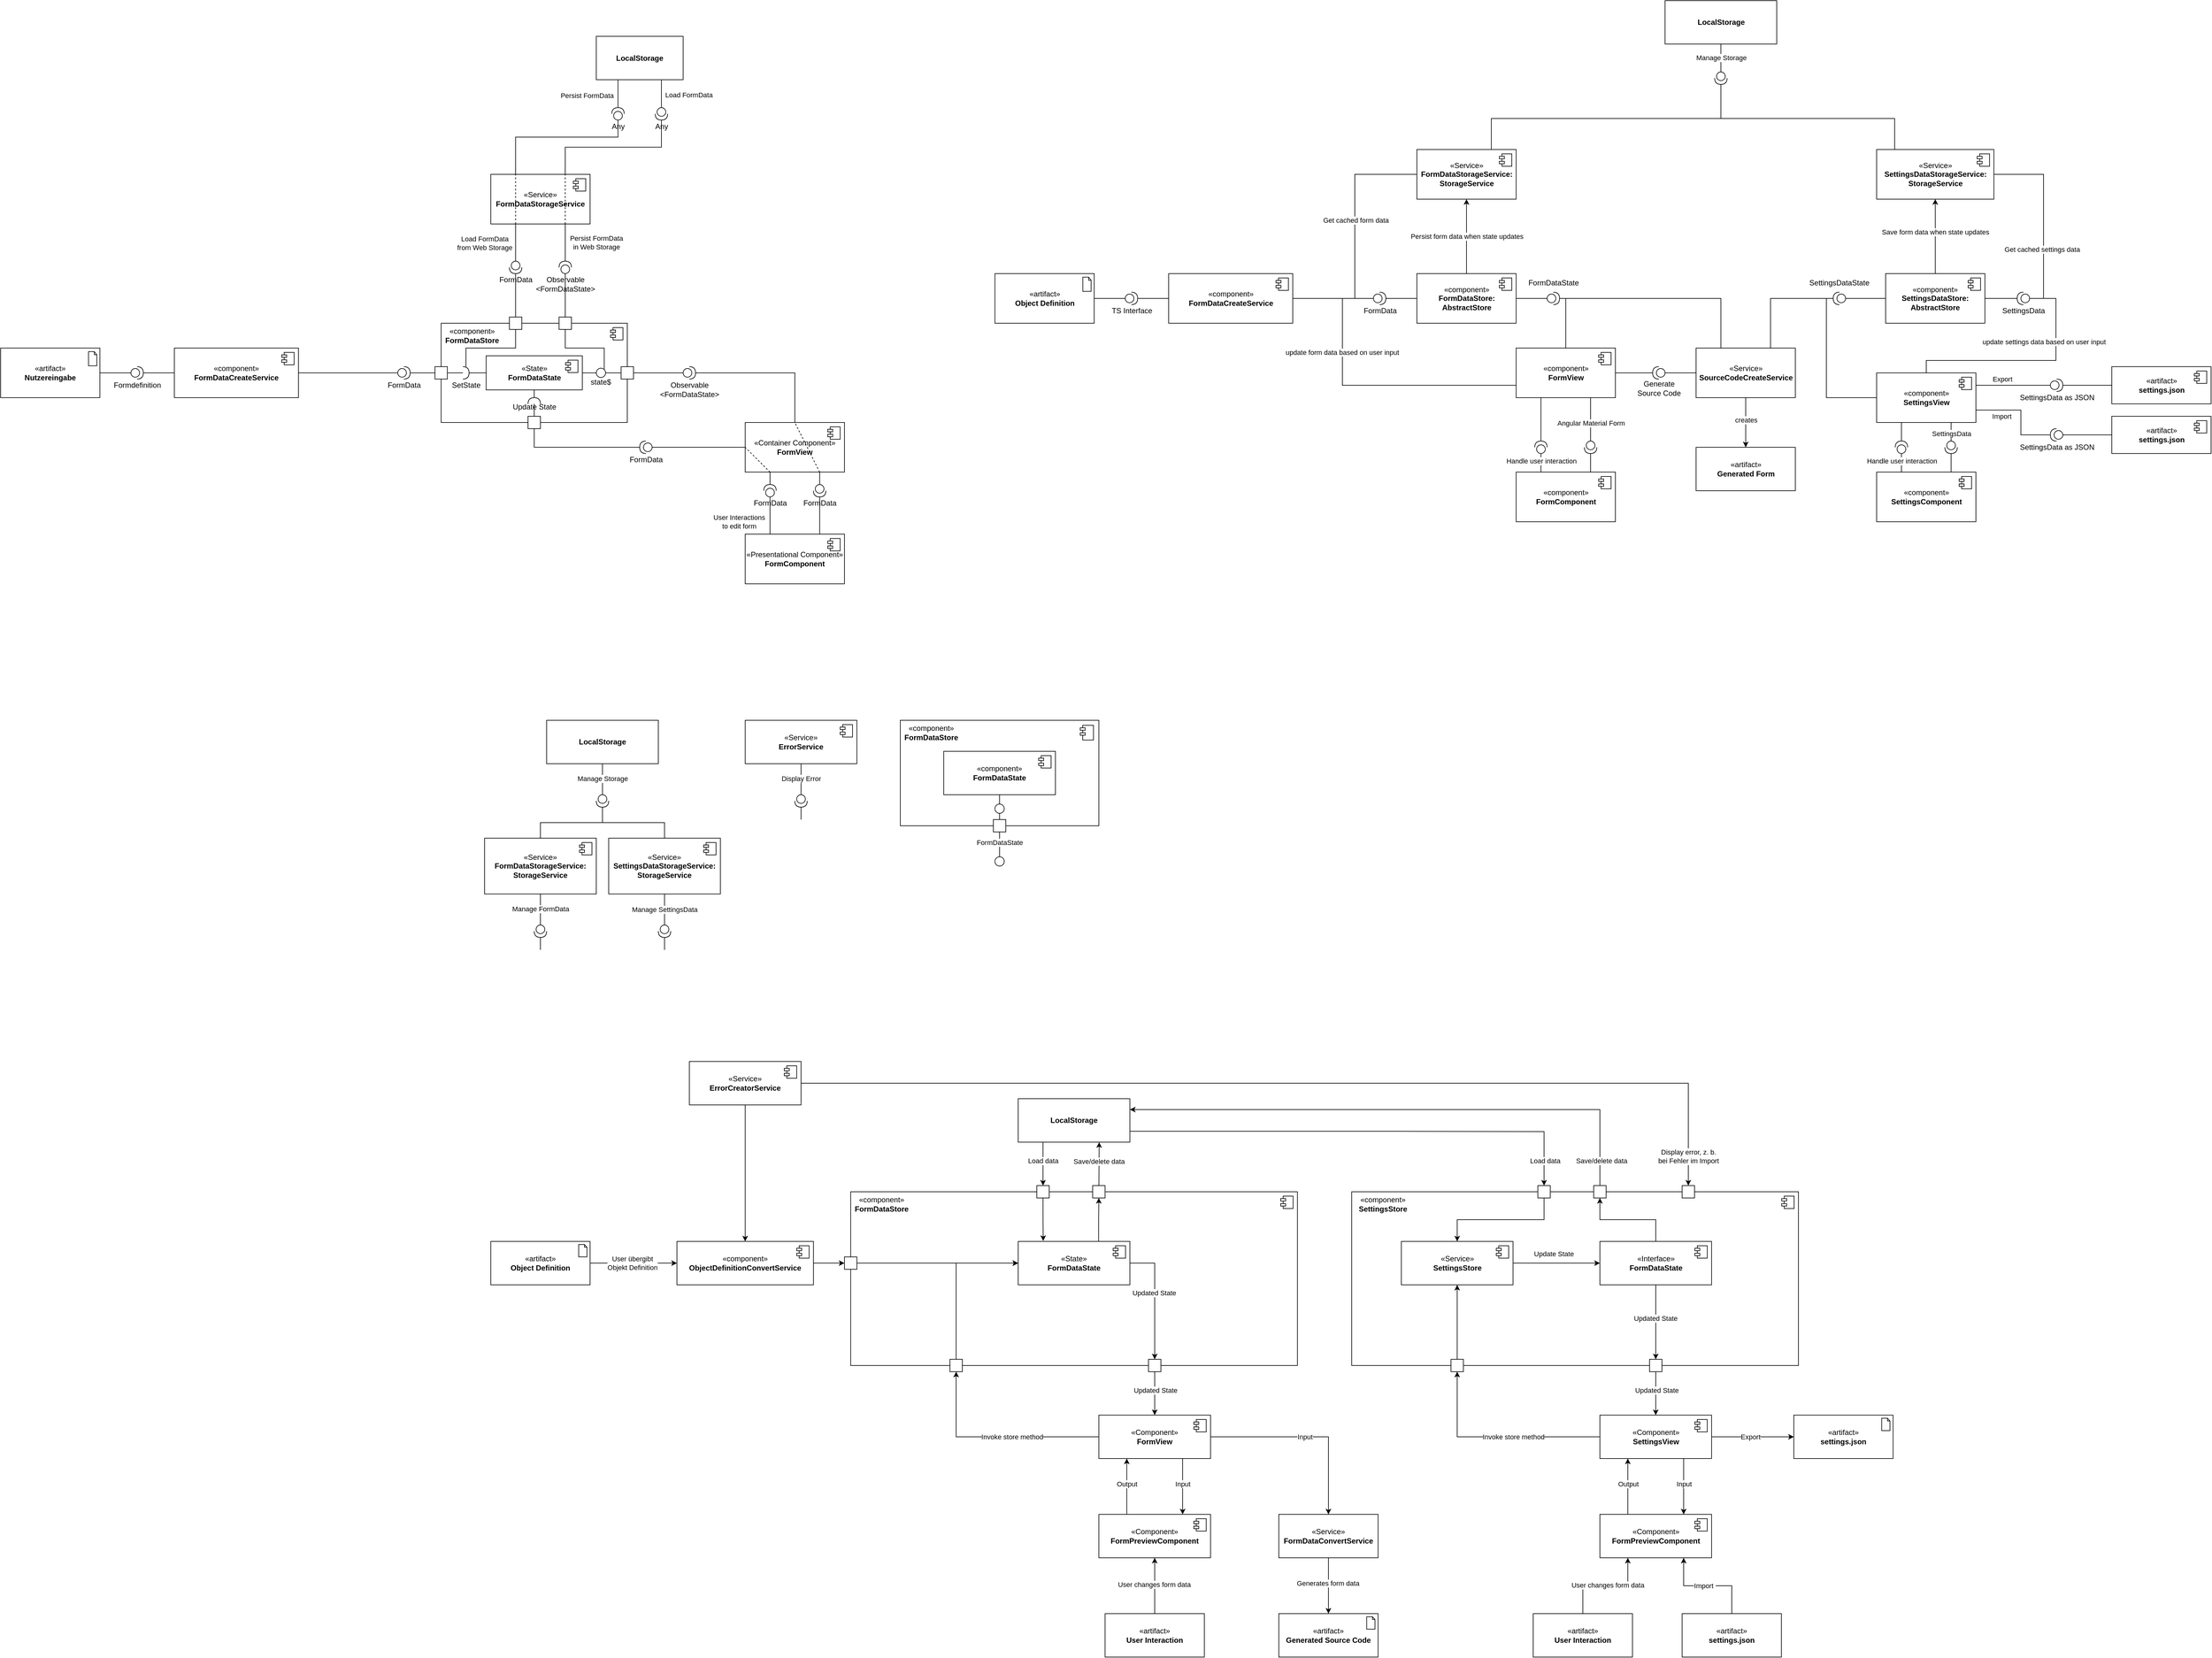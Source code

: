 <mxfile version="24.8.4">
  <diagram name="Seite-1" id="sRHaPZORsPMR_08VSGCJ">
    <mxGraphModel dx="2440" dy="1301" grid="1" gridSize="10" guides="1" tooltips="1" connect="1" arrows="1" fold="1" page="1" pageScale="1" pageWidth="2339" pageHeight="3300" math="0" shadow="0">
      <root>
        <mxCell id="0" />
        <mxCell id="1" parent="0" />
        <mxCell id="6miYc8tYNYqCxA-3Jg5B-190" value="" style="group" parent="1" vertex="1" connectable="0">
          <mxGeometry x="2100" y="2680" width="160" height="70" as="geometry" />
        </mxCell>
        <mxCell id="6miYc8tYNYqCxA-3Jg5B-191" value="«artifact»&lt;br&gt;&lt;b&gt;Generated Source Code&lt;/b&gt;" style="html=1;align=center;verticalAlign=middle;dashed=0;whiteSpace=wrap;" parent="6miYc8tYNYqCxA-3Jg5B-190" vertex="1">
          <mxGeometry width="160" height="70" as="geometry" />
        </mxCell>
        <mxCell id="6miYc8tYNYqCxA-3Jg5B-192" value="" style="html=1;outlineConnect=0;whiteSpace=wrap;shape=mxgraph.archimate3.artifact;" parent="6miYc8tYNYqCxA-3Jg5B-190" vertex="1">
          <mxGeometry x="141.67" y="5" width="13.33" height="20" as="geometry" />
        </mxCell>
        <mxCell id="6b3tNRl51yqgzQoA3RTX-1" value="«Component»&lt;br&gt;&lt;b&gt;FormPreviewComponent&lt;/b&gt;" style="html=1;dropTarget=0;whiteSpace=wrap;" parent="1" vertex="1">
          <mxGeometry x="1810" y="2520" width="180" height="70" as="geometry" />
        </mxCell>
        <mxCell id="6b3tNRl51yqgzQoA3RTX-2" value="" style="shape=module;jettyWidth=8;jettyHeight=4;" parent="6b3tNRl51yqgzQoA3RTX-1" vertex="1">
          <mxGeometry x="1" width="20" height="20" relative="1" as="geometry">
            <mxPoint x="-27" y="7" as="offset" />
          </mxGeometry>
        </mxCell>
        <mxCell id="6b3tNRl51yqgzQoA3RTX-3" value="«Component»&lt;br&gt;&lt;b&gt;FormView&lt;/b&gt;" style="html=1;dropTarget=0;whiteSpace=wrap;" parent="1" vertex="1">
          <mxGeometry x="1810" y="2360" width="180" height="70" as="geometry" />
        </mxCell>
        <mxCell id="6b3tNRl51yqgzQoA3RTX-4" value="" style="shape=module;jettyWidth=8;jettyHeight=4;" parent="6b3tNRl51yqgzQoA3RTX-3" vertex="1">
          <mxGeometry x="1" width="20" height="20" relative="1" as="geometry">
            <mxPoint x="-27" y="7" as="offset" />
          </mxGeometry>
        </mxCell>
        <mxCell id="6b3tNRl51yqgzQoA3RTX-19" value="" style="html=1;dropTarget=0;whiteSpace=wrap;" parent="1" vertex="1">
          <mxGeometry x="1410" y="2000" width="720" height="280" as="geometry" />
        </mxCell>
        <mxCell id="6b3tNRl51yqgzQoA3RTX-20" value="" style="shape=module;jettyWidth=8;jettyHeight=4;" parent="6b3tNRl51yqgzQoA3RTX-19" vertex="1">
          <mxGeometry x="1" width="20" height="20" relative="1" as="geometry">
            <mxPoint x="-27" y="7" as="offset" />
          </mxGeometry>
        </mxCell>
        <mxCell id="6b3tNRl51yqgzQoA3RTX-28" value="«component»&lt;br style=&quot;border-color: var(--border-color);&quot;&gt;&lt;b style=&quot;border-color: var(--border-color);&quot;&gt;FormDataStore&lt;/b&gt;" style="text;html=1;strokeColor=none;fillColor=none;align=center;verticalAlign=middle;whiteSpace=wrap;rounded=0;" parent="1" vertex="1">
          <mxGeometry x="1410" y="2000" width="100" height="40" as="geometry" />
        </mxCell>
        <mxCell id="6b3tNRl51yqgzQoA3RTX-146" style="edgeStyle=orthogonalEdgeStyle;rounded=0;orthogonalLoop=1;jettySize=auto;html=1;entryX=0.5;entryY=1;entryDx=0;entryDy=0;exitX=0.72;exitY=0.014;exitDx=0;exitDy=0;exitPerimeter=0;" parent="1" source="6b3tNRl51yqgzQoA3RTX-7" target="6b3tNRl51yqgzQoA3RTX-59" edge="1">
          <mxGeometry relative="1" as="geometry">
            <Array as="points" />
          </mxGeometry>
        </mxCell>
        <mxCell id="6b3tNRl51yqgzQoA3RTX-7" value="«State»&lt;br&gt;&lt;b&gt;FormDataState&lt;/b&gt;" style="html=1;dropTarget=0;whiteSpace=wrap;" parent="1" vertex="1">
          <mxGeometry x="1680" y="2080" width="180" height="70" as="geometry" />
        </mxCell>
        <mxCell id="6b3tNRl51yqgzQoA3RTX-8" value="" style="shape=module;jettyWidth=8;jettyHeight=4;" parent="6b3tNRl51yqgzQoA3RTX-7" vertex="1">
          <mxGeometry x="1" width="20" height="20" relative="1" as="geometry">
            <mxPoint x="-27" y="7" as="offset" />
          </mxGeometry>
        </mxCell>
        <mxCell id="6b3tNRl51yqgzQoA3RTX-35" value="" style="fontStyle=0;labelPosition=right;verticalLabelPosition=middle;align=left;verticalAlign=middle;spacingLeft=2;" parent="1" vertex="1">
          <mxGeometry x="1890" y="2270" width="20" height="20" as="geometry" />
        </mxCell>
        <mxCell id="6b3tNRl51yqgzQoA3RTX-37" value="" style="endArrow=classic;html=1;rounded=0;exitX=1;exitY=0.5;exitDx=0;exitDy=0;edgeStyle=orthogonalEdgeStyle;" parent="1" source="6b3tNRl51yqgzQoA3RTX-7" target="6b3tNRl51yqgzQoA3RTX-35" edge="1">
          <mxGeometry width="50" height="50" relative="1" as="geometry">
            <mxPoint x="1680" y="2440" as="sourcePoint" />
            <mxPoint x="1730" y="2390" as="targetPoint" />
          </mxGeometry>
        </mxCell>
        <mxCell id="6b3tNRl51yqgzQoA3RTX-53" value="Updated State" style="edgeLabel;html=1;align=center;verticalAlign=middle;resizable=0;points=[];" parent="6b3tNRl51yqgzQoA3RTX-37" vertex="1" connectable="0">
          <mxGeometry x="-0.099" y="-1" relative="1" as="geometry">
            <mxPoint as="offset" />
          </mxGeometry>
        </mxCell>
        <mxCell id="6b3tNRl51yqgzQoA3RTX-38" value="" style="endArrow=classic;html=1;rounded=0;" parent="1" source="6b3tNRl51yqgzQoA3RTX-35" target="6b3tNRl51yqgzQoA3RTX-3" edge="1">
          <mxGeometry width="50" height="50" relative="1" as="geometry">
            <mxPoint x="1680" y="2430" as="sourcePoint" />
            <mxPoint x="1730" y="2380" as="targetPoint" />
          </mxGeometry>
        </mxCell>
        <mxCell id="6b3tNRl51yqgzQoA3RTX-51" value="Updated State" style="edgeLabel;html=1;align=center;verticalAlign=middle;resizable=0;points=[];" parent="6b3tNRl51yqgzQoA3RTX-38" vertex="1" connectable="0">
          <mxGeometry x="-0.157" y="1" relative="1" as="geometry">
            <mxPoint as="offset" />
          </mxGeometry>
        </mxCell>
        <mxCell id="6b3tNRl51yqgzQoA3RTX-40" value="" style="endArrow=classic;html=1;rounded=0;entryX=0.5;entryY=0;entryDx=0;entryDy=0;exitX=1;exitY=0.5;exitDx=0;exitDy=0;edgeStyle=orthogonalEdgeStyle;" parent="1" source="6b3tNRl51yqgzQoA3RTX-3" target="6b3tNRl51yqgzQoA3RTX-83" edge="1">
          <mxGeometry width="50" height="50" relative="1" as="geometry">
            <mxPoint x="1750" y="2550" as="sourcePoint" />
            <mxPoint x="1800" y="2500" as="targetPoint" />
          </mxGeometry>
        </mxCell>
        <mxCell id="6b3tNRl51yqgzQoA3RTX-87" value="Input" style="edgeLabel;html=1;align=center;verticalAlign=middle;resizable=0;points=[];" parent="6b3tNRl51yqgzQoA3RTX-40" vertex="1" connectable="0">
          <mxGeometry x="-0.04" relative="1" as="geometry">
            <mxPoint x="1" as="offset" />
          </mxGeometry>
        </mxCell>
        <mxCell id="6b3tNRl51yqgzQoA3RTX-45" value="" style="group" parent="1" vertex="1" connectable="0">
          <mxGeometry x="1820" y="2680" width="160" height="70" as="geometry" />
        </mxCell>
        <mxCell id="6b3tNRl51yqgzQoA3RTX-46" value="«artifact»&lt;br&gt;&lt;b&gt;User Interaction&lt;/b&gt;" style="html=1;align=center;verticalAlign=middle;dashed=0;whiteSpace=wrap;" parent="6b3tNRl51yqgzQoA3RTX-45" vertex="1">
          <mxGeometry width="160" height="70" as="geometry" />
        </mxCell>
        <mxCell id="6b3tNRl51yqgzQoA3RTX-48" value="" style="endArrow=classic;html=1;rounded=0;" parent="1" source="6b3tNRl51yqgzQoA3RTX-46" target="6b3tNRl51yqgzQoA3RTX-1" edge="1">
          <mxGeometry width="50" height="50" relative="1" as="geometry">
            <mxPoint x="1870" y="2580" as="sourcePoint" />
            <mxPoint x="1920" y="2530" as="targetPoint" />
          </mxGeometry>
        </mxCell>
        <mxCell id="6b3tNRl51yqgzQoA3RTX-89" value="User changes form data" style="edgeLabel;html=1;align=center;verticalAlign=middle;resizable=0;points=[];" parent="6b3tNRl51yqgzQoA3RTX-48" vertex="1" connectable="0">
          <mxGeometry x="0.042" y="1" relative="1" as="geometry">
            <mxPoint as="offset" />
          </mxGeometry>
        </mxCell>
        <mxCell id="6b3tNRl51yqgzQoA3RTX-49" value="" style="endArrow=classic;html=1;rounded=0;edgeStyle=orthogonalEdgeStyle;" parent="1" source="6b3tNRl51yqgzQoA3RTX-3" target="6b3tNRl51yqgzQoA3RTX-50" edge="1">
          <mxGeometry width="50" height="50" relative="1" as="geometry">
            <mxPoint x="1590" y="2410" as="sourcePoint" />
            <mxPoint x="1640" y="2360" as="targetPoint" />
          </mxGeometry>
        </mxCell>
        <mxCell id="6b3tNRl51yqgzQoA3RTX-54" value="Invoke store method" style="edgeLabel;html=1;align=center;verticalAlign=middle;resizable=0;points=[];" parent="6b3tNRl51yqgzQoA3RTX-49" vertex="1" connectable="0">
          <mxGeometry x="-0.027" y="1" relative="1" as="geometry">
            <mxPoint x="23" y="-1" as="offset" />
          </mxGeometry>
        </mxCell>
        <mxCell id="6b3tNRl51yqgzQoA3RTX-50" value="" style="fontStyle=0;labelPosition=right;verticalLabelPosition=middle;align=left;verticalAlign=middle;spacingLeft=2;" parent="1" vertex="1">
          <mxGeometry x="1570" y="2270" width="20" height="20" as="geometry" />
        </mxCell>
        <mxCell id="6b3tNRl51yqgzQoA3RTX-55" value="" style="endArrow=classic;html=1;rounded=0;entryX=0;entryY=0.5;entryDx=0;entryDy=0;exitX=0.5;exitY=0;exitDx=0;exitDy=0;edgeStyle=orthogonalEdgeStyle;" parent="1" source="6b3tNRl51yqgzQoA3RTX-50" target="6b3tNRl51yqgzQoA3RTX-7" edge="1">
          <mxGeometry width="50" height="50" relative="1" as="geometry">
            <mxPoint x="1410" y="2370" as="sourcePoint" />
            <mxPoint x="1580" y="2150.0" as="targetPoint" />
          </mxGeometry>
        </mxCell>
        <mxCell id="6b3tNRl51yqgzQoA3RTX-59" value="" style="fontStyle=0;labelPosition=right;verticalLabelPosition=middle;align=left;verticalAlign=middle;spacingLeft=2;" parent="1" vertex="1">
          <mxGeometry x="1800" y="1990" width="20" height="20" as="geometry" />
        </mxCell>
        <mxCell id="6b3tNRl51yqgzQoA3RTX-64" value="&lt;b&gt;LocalStorage&lt;/b&gt;" style="html=1;dropTarget=0;whiteSpace=wrap;" parent="1" vertex="1">
          <mxGeometry x="1680" y="1850" width="180" height="70" as="geometry" />
        </mxCell>
        <mxCell id="6b3tNRl51yqgzQoA3RTX-68" value="" style="endArrow=classic;html=1;rounded=0;entryX=0.725;entryY=1.001;entryDx=0;entryDy=0;entryPerimeter=0;" parent="1" source="6b3tNRl51yqgzQoA3RTX-59" target="6b3tNRl51yqgzQoA3RTX-64" edge="1">
          <mxGeometry width="50" height="50" relative="1" as="geometry">
            <mxPoint x="1790" y="1980" as="sourcePoint" />
            <mxPoint x="1810" y="1930" as="targetPoint" />
          </mxGeometry>
        </mxCell>
        <mxCell id="6b3tNRl51yqgzQoA3RTX-73" value="Save/delete data" style="edgeLabel;html=1;align=center;verticalAlign=middle;resizable=0;points=[];" parent="6b3tNRl51yqgzQoA3RTX-68" vertex="1" connectable="0">
          <mxGeometry x="-0.182" relative="1" as="geometry">
            <mxPoint y="-11" as="offset" />
          </mxGeometry>
        </mxCell>
        <mxCell id="6b3tNRl51yqgzQoA3RTX-145" style="edgeStyle=orthogonalEdgeStyle;rounded=0;orthogonalLoop=1;jettySize=auto;html=1;exitX=0.5;exitY=1;exitDx=0;exitDy=0;entryX=0.224;entryY=-0.01;entryDx=0;entryDy=0;entryPerimeter=0;" parent="1" source="6b3tNRl51yqgzQoA3RTX-71" target="6b3tNRl51yqgzQoA3RTX-7" edge="1">
          <mxGeometry relative="1" as="geometry">
            <mxPoint x="1670" y="1980" as="targetPoint" />
          </mxGeometry>
        </mxCell>
        <mxCell id="6b3tNRl51yqgzQoA3RTX-71" value="" style="fontStyle=0;labelPosition=right;verticalLabelPosition=middle;align=left;verticalAlign=middle;spacingLeft=2;" parent="1" vertex="1">
          <mxGeometry x="1710" y="1990" width="20" height="20" as="geometry" />
        </mxCell>
        <mxCell id="6b3tNRl51yqgzQoA3RTX-72" value="" style="endArrow=classic;html=1;rounded=0;exitX=0.222;exitY=1;exitDx=0;exitDy=0;exitPerimeter=0;" parent="1" source="6b3tNRl51yqgzQoA3RTX-64" target="6b3tNRl51yqgzQoA3RTX-71" edge="1">
          <mxGeometry width="50" height="50" relative="1" as="geometry">
            <mxPoint x="1720" y="1940" as="sourcePoint" />
            <mxPoint x="1740" y="1980" as="targetPoint" />
          </mxGeometry>
        </mxCell>
        <mxCell id="6b3tNRl51yqgzQoA3RTX-74" value="Load data" style="edgeLabel;html=1;align=center;verticalAlign=middle;resizable=0;points=[];" parent="6b3tNRl51yqgzQoA3RTX-72" vertex="1" connectable="0">
          <mxGeometry x="0.167" relative="1" as="geometry">
            <mxPoint y="-11" as="offset" />
          </mxGeometry>
        </mxCell>
        <mxCell id="6b3tNRl51yqgzQoA3RTX-75" value="" style="group" parent="1" vertex="1" connectable="0">
          <mxGeometry x="830" y="2080" width="160" height="70" as="geometry" />
        </mxCell>
        <mxCell id="6b3tNRl51yqgzQoA3RTX-76" value="«artifact»&lt;br&gt;&lt;b&gt;Object Definition&lt;/b&gt;" style="html=1;align=center;verticalAlign=middle;dashed=0;whiteSpace=wrap;" parent="6b3tNRl51yqgzQoA3RTX-75" vertex="1">
          <mxGeometry width="160" height="70" as="geometry" />
        </mxCell>
        <mxCell id="6b3tNRl51yqgzQoA3RTX-77" value="" style="html=1;outlineConnect=0;whiteSpace=wrap;shape=mxgraph.archimate3.artifact;" parent="6b3tNRl51yqgzQoA3RTX-75" vertex="1">
          <mxGeometry x="141.67" y="5" width="13.33" height="20" as="geometry" />
        </mxCell>
        <mxCell id="6b3tNRl51yqgzQoA3RTX-160" style="edgeStyle=orthogonalEdgeStyle;rounded=0;orthogonalLoop=1;jettySize=auto;html=1;entryX=0;entryY=0.5;entryDx=0;entryDy=0;" parent="1" source="6b3tNRl51yqgzQoA3RTX-78" target="6b3tNRl51yqgzQoA3RTX-159" edge="1">
          <mxGeometry relative="1" as="geometry" />
        </mxCell>
        <mxCell id="6b3tNRl51yqgzQoA3RTX-78" value="«component»&lt;br&gt;&lt;b&gt;ObjectDefinitionConvertService&lt;/b&gt;" style="html=1;dropTarget=0;whiteSpace=wrap;" parent="1" vertex="1">
          <mxGeometry x="1130" y="2080" width="220" height="70" as="geometry" />
        </mxCell>
        <mxCell id="6b3tNRl51yqgzQoA3RTX-79" value="" style="shape=module;jettyWidth=8;jettyHeight=4;" parent="6b3tNRl51yqgzQoA3RTX-78" vertex="1">
          <mxGeometry x="1" width="20" height="20" relative="1" as="geometry">
            <mxPoint x="-27" y="7" as="offset" />
          </mxGeometry>
        </mxCell>
        <mxCell id="6b3tNRl51yqgzQoA3RTX-80" value="" style="endArrow=classic;html=1;rounded=0;entryX=0;entryY=0.5;entryDx=0;entryDy=0;exitX=1;exitY=0.5;exitDx=0;exitDy=0;" parent="1" source="6b3tNRl51yqgzQoA3RTX-76" target="6b3tNRl51yqgzQoA3RTX-78" edge="1">
          <mxGeometry width="50" height="50" relative="1" as="geometry">
            <mxPoint x="990" y="2060" as="sourcePoint" />
            <mxPoint x="1040" y="2010" as="targetPoint" />
          </mxGeometry>
        </mxCell>
        <mxCell id="6b3tNRl51yqgzQoA3RTX-81" value="User übergibt&lt;br&gt;Objekt Definition" style="edgeLabel;html=1;align=center;verticalAlign=middle;resizable=0;points=[];" parent="6b3tNRl51yqgzQoA3RTX-80" vertex="1" connectable="0">
          <mxGeometry x="-0.292" relative="1" as="geometry">
            <mxPoint x="18" as="offset" />
          </mxGeometry>
        </mxCell>
        <mxCell id="6b3tNRl51yqgzQoA3RTX-82" value="" style="group" parent="1" vertex="1" connectable="0">
          <mxGeometry x="2100" y="2520" width="160" height="70" as="geometry" />
        </mxCell>
        <mxCell id="6b3tNRl51yqgzQoA3RTX-83" value="«Service»&lt;br&gt;&lt;b&gt;FormDataConvertService&lt;/b&gt;" style="html=1;align=center;verticalAlign=middle;dashed=0;whiteSpace=wrap;" parent="6b3tNRl51yqgzQoA3RTX-82" vertex="1">
          <mxGeometry width="160" height="70" as="geometry" />
        </mxCell>
        <mxCell id="6b3tNRl51yqgzQoA3RTX-90" value="" style="endArrow=classic;html=1;rounded=0;exitX=0.5;exitY=1;exitDx=0;exitDy=0;entryX=0.5;entryY=0;entryDx=0;entryDy=0;" parent="1" source="6b3tNRl51yqgzQoA3RTX-83" target="6miYc8tYNYqCxA-3Jg5B-191" edge="1">
          <mxGeometry width="50" height="50" relative="1" as="geometry">
            <mxPoint x="2410" y="2690" as="sourcePoint" />
            <mxPoint x="2460" y="2640" as="targetPoint" />
          </mxGeometry>
        </mxCell>
        <mxCell id="6b3tNRl51yqgzQoA3RTX-91" value="Generates form data" style="edgeLabel;html=1;align=center;verticalAlign=middle;resizable=0;points=[];" parent="6b3tNRl51yqgzQoA3RTX-90" vertex="1" connectable="0">
          <mxGeometry x="-0.09" y="-1" relative="1" as="geometry">
            <mxPoint as="offset" />
          </mxGeometry>
        </mxCell>
        <mxCell id="6b3tNRl51yqgzQoA3RTX-163" style="edgeStyle=orthogonalEdgeStyle;rounded=0;orthogonalLoop=1;jettySize=auto;html=1;entryX=0.5;entryY=0;entryDx=0;entryDy=0;" parent="1" source="6b3tNRl51yqgzQoA3RTX-92" target="6b3tNRl51yqgzQoA3RTX-164" edge="1">
          <mxGeometry relative="1" as="geometry">
            <mxPoint x="2760" y="1960" as="targetPoint" />
          </mxGeometry>
        </mxCell>
        <mxCell id="6b3tNRl51yqgzQoA3RTX-165" value="Display error, z. b.&lt;br&gt;bei Fehler im Import" style="edgeLabel;html=1;align=center;verticalAlign=middle;resizable=0;points=[];" parent="6b3tNRl51yqgzQoA3RTX-163" vertex="1" connectable="0">
          <mxGeometry x="0.954" y="-3" relative="1" as="geometry">
            <mxPoint x="3" y="-11" as="offset" />
          </mxGeometry>
        </mxCell>
        <mxCell id="6b3tNRl51yqgzQoA3RTX-92" value="«Service»&lt;br&gt;&lt;b&gt;ErrorCreatorService&lt;/b&gt;" style="html=1;dropTarget=0;whiteSpace=wrap;" parent="1" vertex="1">
          <mxGeometry x="1150" y="1790" width="180" height="70" as="geometry" />
        </mxCell>
        <mxCell id="6b3tNRl51yqgzQoA3RTX-93" value="" style="shape=module;jettyWidth=8;jettyHeight=4;" parent="6b3tNRl51yqgzQoA3RTX-92" vertex="1">
          <mxGeometry x="1" width="20" height="20" relative="1" as="geometry">
            <mxPoint x="-27" y="7" as="offset" />
          </mxGeometry>
        </mxCell>
        <mxCell id="6b3tNRl51yqgzQoA3RTX-94" value="" style="endArrow=classic;html=1;rounded=0;" parent="1" source="6b3tNRl51yqgzQoA3RTX-92" target="6b3tNRl51yqgzQoA3RTX-78" edge="1">
          <mxGeometry width="50" height="50" relative="1" as="geometry">
            <mxPoint x="1220" y="2040" as="sourcePoint" />
            <mxPoint x="1270" y="1990" as="targetPoint" />
          </mxGeometry>
        </mxCell>
        <mxCell id="6b3tNRl51yqgzQoA3RTX-141" style="edgeStyle=orthogonalEdgeStyle;rounded=0;orthogonalLoop=1;jettySize=auto;html=1;exitX=0.25;exitY=0;exitDx=0;exitDy=0;entryX=0.25;entryY=1;entryDx=0;entryDy=0;" parent="1" source="6b3tNRl51yqgzQoA3RTX-127" target="6b3tNRl51yqgzQoA3RTX-95" edge="1">
          <mxGeometry relative="1" as="geometry" />
        </mxCell>
        <mxCell id="6b3tNRl51yqgzQoA3RTX-143" value="Output" style="edgeLabel;html=1;align=center;verticalAlign=middle;resizable=0;points=[];" parent="6b3tNRl51yqgzQoA3RTX-141" vertex="1" connectable="0">
          <mxGeometry x="0.092" relative="1" as="geometry">
            <mxPoint as="offset" />
          </mxGeometry>
        </mxCell>
        <mxCell id="6b3tNRl51yqgzQoA3RTX-176" style="edgeStyle=orthogonalEdgeStyle;rounded=0;orthogonalLoop=1;jettySize=auto;html=1;" parent="1" source="6b3tNRl51yqgzQoA3RTX-95" target="6b3tNRl51yqgzQoA3RTX-173" edge="1">
          <mxGeometry relative="1" as="geometry" />
        </mxCell>
        <mxCell id="6b3tNRl51yqgzQoA3RTX-177" value="Export" style="edgeLabel;html=1;align=center;verticalAlign=middle;resizable=0;points=[];" parent="6b3tNRl51yqgzQoA3RTX-176" vertex="1" connectable="0">
          <mxGeometry x="-0.201" y="-1" relative="1" as="geometry">
            <mxPoint x="9" y="-1" as="offset" />
          </mxGeometry>
        </mxCell>
        <mxCell id="6b3tNRl51yqgzQoA3RTX-95" value="«Component»&lt;br&gt;&lt;b&gt;SettingsView&lt;/b&gt;" style="html=1;dropTarget=0;whiteSpace=wrap;" parent="1" vertex="1">
          <mxGeometry x="2617.5" y="2360" width="180" height="70" as="geometry" />
        </mxCell>
        <mxCell id="6b3tNRl51yqgzQoA3RTX-96" value="" style="shape=module;jettyWidth=8;jettyHeight=4;" parent="6b3tNRl51yqgzQoA3RTX-95" vertex="1">
          <mxGeometry x="1" width="20" height="20" relative="1" as="geometry">
            <mxPoint x="-27" y="7" as="offset" />
          </mxGeometry>
        </mxCell>
        <mxCell id="6b3tNRl51yqgzQoA3RTX-97" value="" style="html=1;dropTarget=0;whiteSpace=wrap;" parent="1" vertex="1">
          <mxGeometry x="2217.5" y="2000" width="720" height="280" as="geometry" />
        </mxCell>
        <mxCell id="6b3tNRl51yqgzQoA3RTX-98" value="" style="shape=module;jettyWidth=8;jettyHeight=4;" parent="6b3tNRl51yqgzQoA3RTX-97" vertex="1">
          <mxGeometry x="1" width="20" height="20" relative="1" as="geometry">
            <mxPoint x="-27" y="7" as="offset" />
          </mxGeometry>
        </mxCell>
        <mxCell id="6b3tNRl51yqgzQoA3RTX-99" value="«component»&lt;br style=&quot;border-color: var(--border-color);&quot;&gt;&lt;b style=&quot;border-color: var(--border-color);&quot;&gt;SettingsStore&lt;/b&gt;" style="text;html=1;strokeColor=none;fillColor=none;align=center;verticalAlign=middle;whiteSpace=wrap;rounded=0;" parent="1" vertex="1">
          <mxGeometry x="2217.5" y="2000" width="100" height="40" as="geometry" />
        </mxCell>
        <mxCell id="6b3tNRl51yqgzQoA3RTX-100" style="edgeStyle=orthogonalEdgeStyle;rounded=0;orthogonalLoop=1;jettySize=auto;html=1;" parent="1" source="6b3tNRl51yqgzQoA3RTX-102" target="6b3tNRl51yqgzQoA3RTX-104" edge="1">
          <mxGeometry relative="1" as="geometry">
            <mxPoint x="2477.5" y="2117" as="sourcePoint" />
            <mxPoint x="2627.5" y="2117" as="targetPoint" />
          </mxGeometry>
        </mxCell>
        <mxCell id="6b3tNRl51yqgzQoA3RTX-101" value="Update State" style="edgeLabel;html=1;align=center;verticalAlign=middle;resizable=0;points=[];" parent="6b3tNRl51yqgzQoA3RTX-100" vertex="1" connectable="0">
          <mxGeometry x="-0.062" y="-1" relative="1" as="geometry">
            <mxPoint y="-16" as="offset" />
          </mxGeometry>
        </mxCell>
        <mxCell id="6b3tNRl51yqgzQoA3RTX-102" value="«Service»&lt;br&gt;&lt;b&gt;SettingsStore&lt;/b&gt;" style="html=1;dropTarget=0;whiteSpace=wrap;" parent="1" vertex="1">
          <mxGeometry x="2297.5" y="2080" width="180" height="70" as="geometry" />
        </mxCell>
        <mxCell id="6b3tNRl51yqgzQoA3RTX-103" value="" style="shape=module;jettyWidth=8;jettyHeight=4;" parent="6b3tNRl51yqgzQoA3RTX-102" vertex="1">
          <mxGeometry x="1" width="20" height="20" relative="1" as="geometry">
            <mxPoint x="-27" y="7" as="offset" />
          </mxGeometry>
        </mxCell>
        <mxCell id="6b3tNRl51yqgzQoA3RTX-147" style="edgeStyle=orthogonalEdgeStyle;rounded=0;orthogonalLoop=1;jettySize=auto;html=1;entryX=0.5;entryY=1;entryDx=0;entryDy=0;exitX=0.5;exitY=0;exitDx=0;exitDy=0;" parent="1" source="6b3tNRl51yqgzQoA3RTX-104" target="6b3tNRl51yqgzQoA3RTX-117" edge="1">
          <mxGeometry relative="1" as="geometry" />
        </mxCell>
        <mxCell id="6b3tNRl51yqgzQoA3RTX-104" value="«Interface»&lt;br&gt;&lt;b&gt;FormDataState&lt;/b&gt;" style="html=1;dropTarget=0;whiteSpace=wrap;" parent="1" vertex="1">
          <mxGeometry x="2617.5" y="2080" width="180" height="70" as="geometry" />
        </mxCell>
        <mxCell id="6b3tNRl51yqgzQoA3RTX-105" value="" style="shape=module;jettyWidth=8;jettyHeight=4;" parent="6b3tNRl51yqgzQoA3RTX-104" vertex="1">
          <mxGeometry x="1" width="20" height="20" relative="1" as="geometry">
            <mxPoint x="-27" y="7" as="offset" />
          </mxGeometry>
        </mxCell>
        <mxCell id="6b3tNRl51yqgzQoA3RTX-106" value="" style="fontStyle=0;labelPosition=right;verticalLabelPosition=middle;align=left;verticalAlign=middle;spacingLeft=2;" parent="1" vertex="1">
          <mxGeometry x="2697.5" y="2270" width="20" height="20" as="geometry" />
        </mxCell>
        <mxCell id="6b3tNRl51yqgzQoA3RTX-107" value="" style="endArrow=classic;html=1;rounded=0;" parent="1" source="6b3tNRl51yqgzQoA3RTX-104" target="6b3tNRl51yqgzQoA3RTX-106" edge="1">
          <mxGeometry width="50" height="50" relative="1" as="geometry">
            <mxPoint x="2487.5" y="2440" as="sourcePoint" />
            <mxPoint x="2537.5" y="2390" as="targetPoint" />
          </mxGeometry>
        </mxCell>
        <mxCell id="6b3tNRl51yqgzQoA3RTX-108" value="Updated State" style="edgeLabel;html=1;align=center;verticalAlign=middle;resizable=0;points=[];" parent="6b3tNRl51yqgzQoA3RTX-107" vertex="1" connectable="0">
          <mxGeometry x="-0.099" y="-1" relative="1" as="geometry">
            <mxPoint as="offset" />
          </mxGeometry>
        </mxCell>
        <mxCell id="6b3tNRl51yqgzQoA3RTX-109" value="" style="endArrow=classic;html=1;rounded=0;" parent="1" source="6b3tNRl51yqgzQoA3RTX-106" target="6b3tNRl51yqgzQoA3RTX-95" edge="1">
          <mxGeometry width="50" height="50" relative="1" as="geometry">
            <mxPoint x="2487.5" y="2430" as="sourcePoint" />
            <mxPoint x="2537.5" y="2380" as="targetPoint" />
          </mxGeometry>
        </mxCell>
        <mxCell id="6b3tNRl51yqgzQoA3RTX-110" value="Updated State" style="edgeLabel;html=1;align=center;verticalAlign=middle;resizable=0;points=[];" parent="6b3tNRl51yqgzQoA3RTX-109" vertex="1" connectable="0">
          <mxGeometry x="-0.157" y="1" relative="1" as="geometry">
            <mxPoint as="offset" />
          </mxGeometry>
        </mxCell>
        <mxCell id="6b3tNRl51yqgzQoA3RTX-113" value="" style="endArrow=classic;html=1;rounded=0;edgeStyle=orthogonalEdgeStyle;" parent="1" source="6b3tNRl51yqgzQoA3RTX-95" target="6b3tNRl51yqgzQoA3RTX-115" edge="1">
          <mxGeometry width="50" height="50" relative="1" as="geometry">
            <mxPoint x="2397.5" y="2410" as="sourcePoint" />
            <mxPoint x="2447.5" y="2360" as="targetPoint" />
          </mxGeometry>
        </mxCell>
        <mxCell id="6b3tNRl51yqgzQoA3RTX-114" value="Invoke store method" style="edgeLabel;html=1;align=center;verticalAlign=middle;resizable=0;points=[];" parent="6b3tNRl51yqgzQoA3RTX-113" vertex="1" connectable="0">
          <mxGeometry x="-0.027" y="1" relative="1" as="geometry">
            <mxPoint x="23" y="-1" as="offset" />
          </mxGeometry>
        </mxCell>
        <mxCell id="6b3tNRl51yqgzQoA3RTX-115" value="" style="fontStyle=0;labelPosition=right;verticalLabelPosition=middle;align=left;verticalAlign=middle;spacingLeft=2;" parent="1" vertex="1">
          <mxGeometry x="2377.5" y="2270" width="20" height="20" as="geometry" />
        </mxCell>
        <mxCell id="6b3tNRl51yqgzQoA3RTX-116" value="" style="endArrow=classic;html=1;rounded=0;entryX=0.5;entryY=1;entryDx=0;entryDy=0;exitX=0.5;exitY=0;exitDx=0;exitDy=0;" parent="1" source="6b3tNRl51yqgzQoA3RTX-115" target="6b3tNRl51yqgzQoA3RTX-102" edge="1">
          <mxGeometry width="50" height="50" relative="1" as="geometry">
            <mxPoint x="2217.5" y="2370" as="sourcePoint" />
            <mxPoint x="2267.5" y="2320" as="targetPoint" />
          </mxGeometry>
        </mxCell>
        <mxCell id="6b3tNRl51yqgzQoA3RTX-117" value="" style="fontStyle=0;labelPosition=right;verticalLabelPosition=middle;align=left;verticalAlign=middle;spacingLeft=2;" parent="1" vertex="1">
          <mxGeometry x="2607.5" y="1990" width="20" height="20" as="geometry" />
        </mxCell>
        <mxCell id="6b3tNRl51yqgzQoA3RTX-119" value="" style="endArrow=classic;html=1;rounded=0;edgeStyle=orthogonalEdgeStyle;entryX=1;entryY=0.25;entryDx=0;entryDy=0;exitX=0.5;exitY=0;exitDx=0;exitDy=0;" parent="1" source="6b3tNRl51yqgzQoA3RTX-117" target="6b3tNRl51yqgzQoA3RTX-64" edge="1">
          <mxGeometry width="50" height="50" relative="1" as="geometry">
            <mxPoint x="2597.5" y="1980" as="sourcePoint" />
            <mxPoint x="2618" y="1920.07" as="targetPoint" />
          </mxGeometry>
        </mxCell>
        <mxCell id="6b3tNRl51yqgzQoA3RTX-120" value="Save/delete data" style="edgeLabel;html=1;align=center;verticalAlign=middle;resizable=0;points=[];" parent="6b3tNRl51yqgzQoA3RTX-119" vertex="1" connectable="0">
          <mxGeometry x="-0.182" relative="1" as="geometry">
            <mxPoint x="240" y="82" as="offset" />
          </mxGeometry>
        </mxCell>
        <mxCell id="6b3tNRl51yqgzQoA3RTX-148" style="edgeStyle=orthogonalEdgeStyle;rounded=0;orthogonalLoop=1;jettySize=auto;html=1;exitX=0.5;exitY=1;exitDx=0;exitDy=0;entryX=0.5;entryY=0;entryDx=0;entryDy=0;" parent="1" source="6b3tNRl51yqgzQoA3RTX-121" target="6b3tNRl51yqgzQoA3RTX-102" edge="1">
          <mxGeometry relative="1" as="geometry" />
        </mxCell>
        <mxCell id="6b3tNRl51yqgzQoA3RTX-121" value="" style="fontStyle=0;labelPosition=right;verticalLabelPosition=middle;align=left;verticalAlign=middle;spacingLeft=2;" parent="1" vertex="1">
          <mxGeometry x="2517.5" y="1990" width="20" height="20" as="geometry" />
        </mxCell>
        <mxCell id="6b3tNRl51yqgzQoA3RTX-122" value="" style="endArrow=classic;html=1;rounded=0;edgeStyle=orthogonalEdgeStyle;exitX=1;exitY=0.75;exitDx=0;exitDy=0;" parent="1" source="6b3tNRl51yqgzQoA3RTX-64" target="6b3tNRl51yqgzQoA3RTX-121" edge="1">
          <mxGeometry width="50" height="50" relative="1" as="geometry">
            <mxPoint x="2527.5" y="1940" as="sourcePoint" />
            <mxPoint x="2547.5" y="1980" as="targetPoint" />
            <Array as="points">
              <mxPoint x="2290" y="1903" />
              <mxPoint x="2528" y="1903" />
            </Array>
          </mxGeometry>
        </mxCell>
        <mxCell id="6b3tNRl51yqgzQoA3RTX-123" value="Load data" style="edgeLabel;html=1;align=center;verticalAlign=middle;resizable=0;points=[];" parent="6b3tNRl51yqgzQoA3RTX-122" vertex="1" connectable="0">
          <mxGeometry x="0.167" relative="1" as="geometry">
            <mxPoint x="228" y="47" as="offset" />
          </mxGeometry>
        </mxCell>
        <mxCell id="6b3tNRl51yqgzQoA3RTX-140" style="edgeStyle=orthogonalEdgeStyle;rounded=0;orthogonalLoop=1;jettySize=auto;html=1;exitX=0.75;exitY=1;exitDx=0;exitDy=0;entryX=0.75;entryY=0;entryDx=0;entryDy=0;" parent="1" source="6b3tNRl51yqgzQoA3RTX-95" target="6b3tNRl51yqgzQoA3RTX-127" edge="1">
          <mxGeometry relative="1" as="geometry" />
        </mxCell>
        <mxCell id="6b3tNRl51yqgzQoA3RTX-142" value="Input" style="edgeLabel;html=1;align=center;verticalAlign=middle;resizable=0;points=[];" parent="6b3tNRl51yqgzQoA3RTX-140" vertex="1" connectable="0">
          <mxGeometry x="-0.085" relative="1" as="geometry">
            <mxPoint as="offset" />
          </mxGeometry>
        </mxCell>
        <mxCell id="6b3tNRl51yqgzQoA3RTX-127" value="«Component»&lt;br&gt;&lt;b&gt;FormPreviewComponent&lt;/b&gt;" style="html=1;dropTarget=0;whiteSpace=wrap;" parent="1" vertex="1">
          <mxGeometry x="2617.5" y="2520" width="180" height="70" as="geometry" />
        </mxCell>
        <mxCell id="6b3tNRl51yqgzQoA3RTX-128" value="" style="shape=module;jettyWidth=8;jettyHeight=4;" parent="6b3tNRl51yqgzQoA3RTX-127" vertex="1">
          <mxGeometry x="1" width="20" height="20" relative="1" as="geometry">
            <mxPoint x="-27" y="7" as="offset" />
          </mxGeometry>
        </mxCell>
        <mxCell id="6b3tNRl51yqgzQoA3RTX-129" value="" style="group" parent="1" vertex="1" connectable="0">
          <mxGeometry x="2510" y="2680" width="160" height="70" as="geometry" />
        </mxCell>
        <mxCell id="6b3tNRl51yqgzQoA3RTX-130" value="«artifact»&lt;br&gt;&lt;b&gt;User Interaction&lt;/b&gt;" style="html=1;align=center;verticalAlign=middle;dashed=0;whiteSpace=wrap;" parent="6b3tNRl51yqgzQoA3RTX-129" vertex="1">
          <mxGeometry width="160" height="70" as="geometry" />
        </mxCell>
        <mxCell id="6b3tNRl51yqgzQoA3RTX-131" value="" style="endArrow=classic;html=1;rounded=0;edgeStyle=orthogonalEdgeStyle;entryX=0.25;entryY=1;entryDx=0;entryDy=0;" parent="1" source="6b3tNRl51yqgzQoA3RTX-130" target="6b3tNRl51yqgzQoA3RTX-127" edge="1">
          <mxGeometry width="50" height="50" relative="1" as="geometry">
            <mxPoint x="2680" y="2580" as="sourcePoint" />
            <mxPoint x="2730" y="2530" as="targetPoint" />
          </mxGeometry>
        </mxCell>
        <mxCell id="6b3tNRl51yqgzQoA3RTX-132" value="User changes form data" style="edgeLabel;html=1;align=center;verticalAlign=middle;resizable=0;points=[];" parent="6b3tNRl51yqgzQoA3RTX-131" vertex="1" connectable="0">
          <mxGeometry x="0.042" y="1" relative="1" as="geometry">
            <mxPoint as="offset" />
          </mxGeometry>
        </mxCell>
        <mxCell id="6b3tNRl51yqgzQoA3RTX-161" style="edgeStyle=orthogonalEdgeStyle;rounded=0;orthogonalLoop=1;jettySize=auto;html=1;exitX=1;exitY=0.5;exitDx=0;exitDy=0;entryX=0;entryY=0.5;entryDx=0;entryDy=0;" parent="1" source="6b3tNRl51yqgzQoA3RTX-159" target="6b3tNRl51yqgzQoA3RTX-7" edge="1">
          <mxGeometry relative="1" as="geometry">
            <mxPoint x="1490" y="2115" as="targetPoint" />
          </mxGeometry>
        </mxCell>
        <mxCell id="6b3tNRl51yqgzQoA3RTX-159" value="" style="fontStyle=0;labelPosition=right;verticalLabelPosition=middle;align=left;verticalAlign=middle;spacingLeft=2;" parent="1" vertex="1">
          <mxGeometry x="1400" y="2105" width="20" height="20" as="geometry" />
        </mxCell>
        <mxCell id="6b3tNRl51yqgzQoA3RTX-164" value="" style="fontStyle=0;labelPosition=right;verticalLabelPosition=middle;align=left;verticalAlign=middle;spacingLeft=2;" parent="1" vertex="1">
          <mxGeometry x="2750" y="1990" width="20" height="20" as="geometry" />
        </mxCell>
        <mxCell id="6b3tNRl51yqgzQoA3RTX-166" style="edgeStyle=orthogonalEdgeStyle;rounded=0;orthogonalLoop=1;jettySize=auto;html=1;exitX=0.25;exitY=0;exitDx=0;exitDy=0;entryX=0.25;entryY=1;entryDx=0;entryDy=0;" parent="1" source="6b3tNRl51yqgzQoA3RTX-1" target="6b3tNRl51yqgzQoA3RTX-3" edge="1">
          <mxGeometry relative="1" as="geometry">
            <mxPoint x="1850" y="2520" as="sourcePoint" />
            <mxPoint x="1850" y="2430" as="targetPoint" />
          </mxGeometry>
        </mxCell>
        <mxCell id="6b3tNRl51yqgzQoA3RTX-167" value="Output" style="edgeLabel;html=1;align=center;verticalAlign=middle;resizable=0;points=[];" parent="6b3tNRl51yqgzQoA3RTX-166" vertex="1" connectable="0">
          <mxGeometry x="0.092" relative="1" as="geometry">
            <mxPoint as="offset" />
          </mxGeometry>
        </mxCell>
        <mxCell id="6b3tNRl51yqgzQoA3RTX-168" style="edgeStyle=orthogonalEdgeStyle;rounded=0;orthogonalLoop=1;jettySize=auto;html=1;exitX=0.75;exitY=1;exitDx=0;exitDy=0;entryX=0.75;entryY=0;entryDx=0;entryDy=0;" parent="1" source="6b3tNRl51yqgzQoA3RTX-3" target="6b3tNRl51yqgzQoA3RTX-1" edge="1">
          <mxGeometry relative="1" as="geometry">
            <mxPoint x="1940" y="2430" as="sourcePoint" />
            <mxPoint x="1940" y="2520" as="targetPoint" />
          </mxGeometry>
        </mxCell>
        <mxCell id="6b3tNRl51yqgzQoA3RTX-169" value="Input" style="edgeLabel;html=1;align=center;verticalAlign=middle;resizable=0;points=[];" parent="6b3tNRl51yqgzQoA3RTX-168" vertex="1" connectable="0">
          <mxGeometry x="-0.085" relative="1" as="geometry">
            <mxPoint as="offset" />
          </mxGeometry>
        </mxCell>
        <mxCell id="6b3tNRl51yqgzQoA3RTX-172" value="" style="group" parent="1" vertex="1" connectable="0">
          <mxGeometry x="2930" y="2360" width="160" height="70" as="geometry" />
        </mxCell>
        <mxCell id="6b3tNRl51yqgzQoA3RTX-173" value="«artifact»&lt;br&gt;&lt;b&gt;settings.json&lt;/b&gt;" style="html=1;align=center;verticalAlign=middle;dashed=0;whiteSpace=wrap;" parent="6b3tNRl51yqgzQoA3RTX-172" vertex="1">
          <mxGeometry width="160" height="70" as="geometry" />
        </mxCell>
        <mxCell id="6b3tNRl51yqgzQoA3RTX-174" value="" style="html=1;outlineConnect=0;whiteSpace=wrap;shape=mxgraph.archimate3.artifact;" parent="6b3tNRl51yqgzQoA3RTX-172" vertex="1">
          <mxGeometry x="141.67" y="5" width="13.33" height="20" as="geometry" />
        </mxCell>
        <mxCell id="6b3tNRl51yqgzQoA3RTX-178" value="" style="group" parent="1" vertex="1" connectable="0">
          <mxGeometry x="2750" y="2680" width="160" height="70" as="geometry" />
        </mxCell>
        <mxCell id="6b3tNRl51yqgzQoA3RTX-179" value="«artifact»&lt;br&gt;&lt;b&gt;settings.json&lt;/b&gt;" style="html=1;align=center;verticalAlign=middle;dashed=0;whiteSpace=wrap;" parent="6b3tNRl51yqgzQoA3RTX-178" vertex="1">
          <mxGeometry width="160" height="70" as="geometry" />
        </mxCell>
        <mxCell id="6b3tNRl51yqgzQoA3RTX-180" style="edgeStyle=orthogonalEdgeStyle;rounded=0;orthogonalLoop=1;jettySize=auto;html=1;entryX=0.75;entryY=1;entryDx=0;entryDy=0;" parent="1" source="6b3tNRl51yqgzQoA3RTX-179" target="6b3tNRl51yqgzQoA3RTX-127" edge="1">
          <mxGeometry relative="1" as="geometry" />
        </mxCell>
        <mxCell id="6b3tNRl51yqgzQoA3RTX-181" value="Import&amp;nbsp;" style="edgeLabel;html=1;align=center;verticalAlign=middle;resizable=0;points=[];" parent="6b3tNRl51yqgzQoA3RTX-180" vertex="1" connectable="0">
          <mxGeometry x="0.069" relative="1" as="geometry">
            <mxPoint as="offset" />
          </mxGeometry>
        </mxCell>
        <mxCell id="hA0d-E3uwb-TfjKsYk5w-3" value="&lt;b&gt;LocalStorage&lt;/b&gt;" style="html=1;dropTarget=0;whiteSpace=wrap;" parent="1" vertex="1">
          <mxGeometry x="920" y="1240" width="180" height="70" as="geometry" />
        </mxCell>
        <mxCell id="hA0d-E3uwb-TfjKsYk5w-19" value="" style="shape=providedRequiredInterface;html=1;verticalLabelPosition=bottom;sketch=0;rotation=90;flipH=0;" parent="1" vertex="1">
          <mxGeometry x="1000" y="1360" width="20" height="20" as="geometry" />
        </mxCell>
        <mxCell id="hA0d-E3uwb-TfjKsYk5w-20" value="" style="endArrow=none;html=1;rounded=0;" parent="1" source="hA0d-E3uwb-TfjKsYk5w-3" target="hA0d-E3uwb-TfjKsYk5w-19" edge="1">
          <mxGeometry width="50" height="50" relative="1" as="geometry">
            <mxPoint x="1010" y="1320" as="sourcePoint" />
            <mxPoint x="1070" y="1360" as="targetPoint" />
          </mxGeometry>
        </mxCell>
        <mxCell id="hA0d-E3uwb-TfjKsYk5w-43" value="Manage Storage" style="edgeLabel;html=1;align=center;verticalAlign=middle;resizable=0;points=[];" parent="hA0d-E3uwb-TfjKsYk5w-20" vertex="1" connectable="0">
          <mxGeometry x="-0.194" relative="1" as="geometry">
            <mxPoint y="4" as="offset" />
          </mxGeometry>
        </mxCell>
        <mxCell id="hA0d-E3uwb-TfjKsYk5w-21" value="" style="endArrow=none;html=1;rounded=0;edgeStyle=orthogonalEdgeStyle;exitX=1;exitY=0.5;exitDx=0;exitDy=0;exitPerimeter=0;" parent="1" source="hA0d-E3uwb-TfjKsYk5w-19" target="hA0d-E3uwb-TfjKsYk5w-12" edge="1">
          <mxGeometry width="50" height="50" relative="1" as="geometry">
            <mxPoint x="980" y="1380" as="sourcePoint" />
            <mxPoint x="910" y="1420" as="targetPoint" />
          </mxGeometry>
        </mxCell>
        <mxCell id="hA0d-E3uwb-TfjKsYk5w-25" value="" style="endArrow=none;html=1;rounded=0;edgeStyle=orthogonalEdgeStyle;exitX=1;exitY=0.5;exitDx=0;exitDy=0;exitPerimeter=0;" parent="1" source="hA0d-E3uwb-TfjKsYk5w-19" target="hA0d-E3uwb-TfjKsYk5w-14" edge="1">
          <mxGeometry width="50" height="50" relative="1" as="geometry">
            <mxPoint x="1050" y="1380" as="sourcePoint" />
            <mxPoint x="1110" y="1420" as="targetPoint" />
          </mxGeometry>
        </mxCell>
        <mxCell id="hA0d-E3uwb-TfjKsYk5w-26" value="" style="group" parent="1" vertex="1" connectable="0">
          <mxGeometry x="1020" y="1420" width="180" height="100" as="geometry" />
        </mxCell>
        <mxCell id="hA0d-E3uwb-TfjKsYk5w-14" value="«Service»&lt;br&gt;&lt;b&gt;SettingsDataStorageService:&lt;br&gt;StorageService&lt;br&gt;&lt;/b&gt;" style="html=1;dropTarget=0;whiteSpace=wrap;" parent="hA0d-E3uwb-TfjKsYk5w-26" vertex="1">
          <mxGeometry y="10" width="180" height="90" as="geometry" />
        </mxCell>
        <mxCell id="hA0d-E3uwb-TfjKsYk5w-15" value="" style="shape=module;jettyWidth=8;jettyHeight=4;" parent="hA0d-E3uwb-TfjKsYk5w-14" vertex="1">
          <mxGeometry x="1" width="20" height="20" relative="1" as="geometry">
            <mxPoint x="-27" y="7" as="offset" />
          </mxGeometry>
        </mxCell>
        <mxCell id="hA0d-E3uwb-TfjKsYk5w-27" value="" style="group" parent="1" vertex="1" connectable="0">
          <mxGeometry x="820" y="1420" width="180" height="100" as="geometry" />
        </mxCell>
        <mxCell id="hA0d-E3uwb-TfjKsYk5w-12" value="«Service»&lt;br&gt;&lt;b&gt;FormDataStorageService:&lt;br&gt;StorageService&lt;br&gt;&lt;/b&gt;" style="html=1;dropTarget=0;whiteSpace=wrap;" parent="hA0d-E3uwb-TfjKsYk5w-27" vertex="1">
          <mxGeometry y="10" width="180" height="90" as="geometry" />
        </mxCell>
        <mxCell id="hA0d-E3uwb-TfjKsYk5w-13" value="" style="shape=module;jettyWidth=8;jettyHeight=4;" parent="hA0d-E3uwb-TfjKsYk5w-12" vertex="1">
          <mxGeometry x="1" width="20" height="20" relative="1" as="geometry">
            <mxPoint x="-27" y="7" as="offset" />
          </mxGeometry>
        </mxCell>
        <mxCell id="hA0d-E3uwb-TfjKsYk5w-28" value="" style="shape=providedRequiredInterface;html=1;verticalLabelPosition=bottom;sketch=0;rotation=90;flipV=1;flipH=0;" parent="1" vertex="1">
          <mxGeometry x="900" y="1570" width="20" height="20" as="geometry" />
        </mxCell>
        <mxCell id="hA0d-E3uwb-TfjKsYk5w-29" value="" style="endArrow=none;html=1;rounded=0;" parent="1" source="hA0d-E3uwb-TfjKsYk5w-12" target="hA0d-E3uwb-TfjKsYk5w-28" edge="1">
          <mxGeometry width="50" height="50" relative="1" as="geometry">
            <mxPoint x="910" y="1530" as="sourcePoint" />
            <mxPoint x="970" y="1570" as="targetPoint" />
          </mxGeometry>
        </mxCell>
        <mxCell id="hA0d-E3uwb-TfjKsYk5w-44" value="Manage FormData" style="edgeLabel;html=1;align=center;verticalAlign=middle;resizable=0;points=[];" parent="hA0d-E3uwb-TfjKsYk5w-29" vertex="1" connectable="0">
          <mxGeometry x="-0.264" relative="1" as="geometry">
            <mxPoint y="5" as="offset" />
          </mxGeometry>
        </mxCell>
        <mxCell id="hA0d-E3uwb-TfjKsYk5w-30" value="" style="endArrow=none;html=1;rounded=0;" parent="1" source="hA0d-E3uwb-TfjKsYk5w-28" edge="1">
          <mxGeometry width="50" height="50" relative="1" as="geometry">
            <mxPoint x="870" y="1580" as="sourcePoint" />
            <mxPoint x="910" y="1610" as="targetPoint" />
          </mxGeometry>
        </mxCell>
        <mxCell id="hA0d-E3uwb-TfjKsYk5w-38" value="" style="shape=providedRequiredInterface;html=1;verticalLabelPosition=bottom;sketch=0;rotation=90;flipH=0;" parent="1" vertex="1">
          <mxGeometry x="1100" y="1570" width="20" height="20" as="geometry" />
        </mxCell>
        <mxCell id="hA0d-E3uwb-TfjKsYk5w-39" value="" style="endArrow=none;html=1;rounded=0;" parent="1" source="hA0d-E3uwb-TfjKsYk5w-14" target="hA0d-E3uwb-TfjKsYk5w-38" edge="1">
          <mxGeometry width="50" height="50" relative="1" as="geometry">
            <mxPoint x="1110" y="1530" as="sourcePoint" />
            <mxPoint x="1170" y="1550" as="targetPoint" />
          </mxGeometry>
        </mxCell>
        <mxCell id="hA0d-E3uwb-TfjKsYk5w-46" value="Manage SettingsData" style="edgeLabel;html=1;align=center;verticalAlign=middle;resizable=0;points=[];" parent="hA0d-E3uwb-TfjKsYk5w-39" vertex="1" connectable="0">
          <mxGeometry x="-0.186" relative="1" as="geometry">
            <mxPoint y="4" as="offset" />
          </mxGeometry>
        </mxCell>
        <mxCell id="hA0d-E3uwb-TfjKsYk5w-40" value="" style="endArrow=none;html=1;rounded=0;" parent="1" source="hA0d-E3uwb-TfjKsYk5w-38" edge="1">
          <mxGeometry width="50" height="50" relative="1" as="geometry">
            <mxPoint x="1140" y="1600" as="sourcePoint" />
            <mxPoint x="1110" y="1610" as="targetPoint" />
          </mxGeometry>
        </mxCell>
        <mxCell id="hA0d-E3uwb-TfjKsYk5w-52" value="" style="shape=providedRequiredInterface;html=1;verticalLabelPosition=bottom;sketch=0;rotation=90;flipV=0;flipH=0;" parent="1" vertex="1">
          <mxGeometry x="1320" y="1360" width="20" height="20" as="geometry" />
        </mxCell>
        <mxCell id="hA0d-E3uwb-TfjKsYk5w-53" value="" style="endArrow=none;html=1;rounded=0;" parent="1" source="hA0d-E3uwb-TfjKsYk5w-47" target="hA0d-E3uwb-TfjKsYk5w-52" edge="1">
          <mxGeometry width="50" height="50" relative="1" as="geometry">
            <mxPoint x="1330" y="1320" as="sourcePoint" />
            <mxPoint x="1360" y="1340" as="targetPoint" />
          </mxGeometry>
        </mxCell>
        <mxCell id="hA0d-E3uwb-TfjKsYk5w-58" value="Display Error" style="edgeLabel;html=1;align=center;verticalAlign=middle;resizable=0;points=[];" parent="hA0d-E3uwb-TfjKsYk5w-53" vertex="1" connectable="0">
          <mxGeometry x="-0.208" y="-1" relative="1" as="geometry">
            <mxPoint x="1" y="4" as="offset" />
          </mxGeometry>
        </mxCell>
        <mxCell id="hA0d-E3uwb-TfjKsYk5w-54" value="" style="endArrow=none;html=1;rounded=0;" parent="1" source="hA0d-E3uwb-TfjKsYk5w-52" edge="1">
          <mxGeometry width="50" height="50" relative="1" as="geometry">
            <mxPoint x="1300" y="1390" as="sourcePoint" />
            <mxPoint x="1330" y="1400" as="targetPoint" />
          </mxGeometry>
        </mxCell>
        <mxCell id="hA0d-E3uwb-TfjKsYk5w-57" value="" style="group" parent="1" vertex="1" connectable="0">
          <mxGeometry x="1240" y="1240" width="180" height="80" as="geometry" />
        </mxCell>
        <mxCell id="hA0d-E3uwb-TfjKsYk5w-47" value="«Service»&lt;br&gt;&lt;b&gt;ErrorService&lt;/b&gt;" style="html=1;dropTarget=0;whiteSpace=wrap;" parent="hA0d-E3uwb-TfjKsYk5w-57" vertex="1">
          <mxGeometry width="180" height="70" as="geometry" />
        </mxCell>
        <mxCell id="hA0d-E3uwb-TfjKsYk5w-48" value="" style="shape=module;jettyWidth=8;jettyHeight=4;" parent="hA0d-E3uwb-TfjKsYk5w-47" vertex="1">
          <mxGeometry x="1" width="20" height="20" relative="1" as="geometry">
            <mxPoint x="-27" y="7" as="offset" />
          </mxGeometry>
        </mxCell>
        <mxCell id="hA0d-E3uwb-TfjKsYk5w-143" value="" style="ellipse;whiteSpace=wrap;html=1;aspect=fixed;" parent="1" vertex="1">
          <mxGeometry x="1642.5" y="1460" width="15" height="15" as="geometry" />
        </mxCell>
        <mxCell id="hA0d-E3uwb-TfjKsYk5w-144" value="" style="endArrow=none;html=1;rounded=0;" parent="1" source="hA0d-E3uwb-TfjKsYk5w-142" target="hA0d-E3uwb-TfjKsYk5w-143" edge="1">
          <mxGeometry width="50" height="50" relative="1" as="geometry">
            <mxPoint x="1760" y="1525" as="sourcePoint" />
            <mxPoint x="1790" y="1525" as="targetPoint" />
          </mxGeometry>
        </mxCell>
        <mxCell id="hA0d-E3uwb-TfjKsYk5w-145" value="FormDataState" style="edgeLabel;html=1;align=center;verticalAlign=middle;resizable=0;points=[];" parent="hA0d-E3uwb-TfjKsYk5w-144" vertex="1" connectable="0">
          <mxGeometry x="0.189" y="1" relative="1" as="geometry">
            <mxPoint x="-1" y="-7" as="offset" />
          </mxGeometry>
        </mxCell>
        <mxCell id="hA0d-E3uwb-TfjKsYk5w-158" value="" style="group" parent="1" vertex="1" connectable="0">
          <mxGeometry x="1490" y="1240" width="320" height="180" as="geometry" />
        </mxCell>
        <mxCell id="hA0d-E3uwb-TfjKsYk5w-108" value="" style="html=1;dropTarget=0;whiteSpace=wrap;container=0;fillColor=default;" parent="hA0d-E3uwb-TfjKsYk5w-158" vertex="1">
          <mxGeometry width="320" height="170" as="geometry" />
        </mxCell>
        <mxCell id="hA0d-E3uwb-TfjKsYk5w-109" value="" style="shape=module;jettyWidth=8;jettyHeight=4;" parent="hA0d-E3uwb-TfjKsYk5w-158" vertex="1">
          <mxGeometry x="289.997" y="8.095" width="21.333" height="23.81" as="geometry" />
        </mxCell>
        <mxCell id="hA0d-E3uwb-TfjKsYk5w-110" value="«component»&lt;br style=&quot;border-color: var(--border-color);&quot;&gt;&lt;b style=&quot;border-color: var(--border-color);&quot;&gt;FormDataStore&lt;/b&gt;" style="text;html=1;strokeColor=none;fillColor=none;align=center;verticalAlign=middle;whiteSpace=wrap;rounded=0;" parent="hA0d-E3uwb-TfjKsYk5w-158" vertex="1">
          <mxGeometry width="100" height="40" as="geometry" />
        </mxCell>
        <mxCell id="hA0d-E3uwb-TfjKsYk5w-111" value="«component»&lt;br&gt;&lt;b&gt;FormDataState&lt;/b&gt;" style="html=1;dropTarget=0;whiteSpace=wrap;" parent="hA0d-E3uwb-TfjKsYk5w-158" vertex="1">
          <mxGeometry x="70" y="50" width="180" height="70" as="geometry" />
        </mxCell>
        <mxCell id="hA0d-E3uwb-TfjKsYk5w-112" value="" style="shape=module;jettyWidth=8;jettyHeight=4;" parent="hA0d-E3uwb-TfjKsYk5w-111" vertex="1">
          <mxGeometry x="1" width="20" height="20" relative="1" as="geometry">
            <mxPoint x="-27" y="7" as="offset" />
          </mxGeometry>
        </mxCell>
        <mxCell id="hA0d-E3uwb-TfjKsYk5w-142" value="" style="html=1;rounded=0;" parent="hA0d-E3uwb-TfjKsYk5w-158" vertex="1">
          <mxGeometry x="150" y="160" width="20" height="20" as="geometry" />
        </mxCell>
        <mxCell id="hA0d-E3uwb-TfjKsYk5w-146" value="" style="ellipse;whiteSpace=wrap;html=1;aspect=fixed;" parent="hA0d-E3uwb-TfjKsYk5w-158" vertex="1">
          <mxGeometry x="152.5" y="135" width="15" height="15" as="geometry" />
        </mxCell>
        <mxCell id="hA0d-E3uwb-TfjKsYk5w-147" value="" style="endArrow=none;html=1;rounded=0;exitX=0.5;exitY=1;exitDx=0;exitDy=0;" parent="hA0d-E3uwb-TfjKsYk5w-158" source="hA0d-E3uwb-TfjKsYk5w-111" target="hA0d-E3uwb-TfjKsYk5w-146" edge="1">
          <mxGeometry width="50" height="50" relative="1" as="geometry">
            <mxPoint x="302" y="287.5" as="sourcePoint" />
            <mxPoint x="332" y="287.5" as="targetPoint" />
          </mxGeometry>
        </mxCell>
        <mxCell id="hA0d-E3uwb-TfjKsYk5w-148" value="" style="endArrow=none;html=1;rounded=0;exitX=0.5;exitY=0;exitDx=0;exitDy=0;edgeStyle=orthogonalEdgeStyle;entryX=0.5;entryY=1;entryDx=0;entryDy=0;" parent="hA0d-E3uwb-TfjKsYk5w-158" source="hA0d-E3uwb-TfjKsYk5w-142" target="hA0d-E3uwb-TfjKsYk5w-146" edge="1">
          <mxGeometry width="50" height="50" relative="1" as="geometry">
            <mxPoint x="40" y="290" as="sourcePoint" />
            <mxPoint x="88" y="290" as="targetPoint" />
          </mxGeometry>
        </mxCell>
        <mxCell id="9eyt7Mf1LLAKGoSY_mxJ-1" value="" style="group" parent="1" vertex="1" connectable="0">
          <mxGeometry x="1642.5" y="520" width="160" height="80" as="geometry" />
        </mxCell>
        <mxCell id="9eyt7Mf1LLAKGoSY_mxJ-2" value="«artifact»&lt;br&gt;&lt;b&gt;Object Definition&lt;/b&gt;" style="html=1;align=center;verticalAlign=middle;dashed=0;whiteSpace=wrap;" parent="9eyt7Mf1LLAKGoSY_mxJ-1" vertex="1">
          <mxGeometry width="160" height="80" as="geometry" />
        </mxCell>
        <mxCell id="9eyt7Mf1LLAKGoSY_mxJ-3" value="" style="html=1;outlineConnect=0;whiteSpace=wrap;shape=mxgraph.archimate3.artifact;" parent="9eyt7Mf1LLAKGoSY_mxJ-1" vertex="1">
          <mxGeometry x="141.67" y="5.714" width="13.33" height="22.857" as="geometry" />
        </mxCell>
        <mxCell id="9eyt7Mf1LLAKGoSY_mxJ-4" value="«component»&lt;br&gt;&lt;b&gt;FormDataCreateService&lt;/b&gt;" style="html=1;dropTarget=0;whiteSpace=wrap;" parent="1" vertex="1">
          <mxGeometry x="1922.5" y="520" width="200" height="80" as="geometry" />
        </mxCell>
        <mxCell id="9eyt7Mf1LLAKGoSY_mxJ-5" value="" style="shape=module;jettyWidth=8;jettyHeight=4;" parent="9eyt7Mf1LLAKGoSY_mxJ-4" vertex="1">
          <mxGeometry x="1" width="20" height="20" relative="1" as="geometry">
            <mxPoint x="-27" y="7" as="offset" />
          </mxGeometry>
        </mxCell>
        <mxCell id="9eyt7Mf1LLAKGoSY_mxJ-6" value="TS Interface" style="shape=providedRequiredInterface;html=1;verticalLabelPosition=bottom;sketch=0;" parent="1" vertex="1">
          <mxGeometry x="1852.5" y="550" width="20" height="20" as="geometry" />
        </mxCell>
        <mxCell id="9eyt7Mf1LLAKGoSY_mxJ-7" value="" style="endArrow=none;html=1;rounded=0;entryX=0;entryY=0.5;entryDx=0;entryDy=0;entryPerimeter=0;" parent="1" source="9eyt7Mf1LLAKGoSY_mxJ-2" target="9eyt7Mf1LLAKGoSY_mxJ-6" edge="1">
          <mxGeometry width="50" height="50" relative="1" as="geometry">
            <mxPoint x="1822.5" y="480" as="sourcePoint" />
            <mxPoint x="1842.5" y="500" as="targetPoint" />
          </mxGeometry>
        </mxCell>
        <mxCell id="9eyt7Mf1LLAKGoSY_mxJ-8" value="" style="endArrow=none;html=1;rounded=0;exitX=1;exitY=0.5;exitDx=0;exitDy=0;exitPerimeter=0;" parent="1" source="9eyt7Mf1LLAKGoSY_mxJ-6" target="9eyt7Mf1LLAKGoSY_mxJ-4" edge="1">
          <mxGeometry width="50" height="50" relative="1" as="geometry">
            <mxPoint x="1882.5" y="479.94" as="sourcePoint" />
            <mxPoint x="1922.5" y="555" as="targetPoint" />
          </mxGeometry>
        </mxCell>
        <mxCell id="9eyt7Mf1LLAKGoSY_mxJ-36" value="FormData" style="shape=providedRequiredInterface;html=1;verticalLabelPosition=bottom;sketch=0;" parent="1" vertex="1">
          <mxGeometry x="2252.5" y="550" width="20" height="20" as="geometry" />
        </mxCell>
        <mxCell id="9eyt7Mf1LLAKGoSY_mxJ-37" value="" style="endArrow=none;html=1;rounded=0;entryX=0;entryY=0.5;entryDx=0;entryDy=0;entryPerimeter=0;" parent="1" source="9eyt7Mf1LLAKGoSY_mxJ-4" target="9eyt7Mf1LLAKGoSY_mxJ-36" edge="1">
          <mxGeometry width="50" height="50" relative="1" as="geometry">
            <mxPoint x="2252.5" y="560" as="sourcePoint" />
            <mxPoint x="2272.5" y="580" as="targetPoint" />
          </mxGeometry>
        </mxCell>
        <mxCell id="9eyt7Mf1LLAKGoSY_mxJ-38" value="" style="endArrow=none;html=1;rounded=0;exitX=1;exitY=0.5;exitDx=0;exitDy=0;exitPerimeter=0;" parent="1" source="9eyt7Mf1LLAKGoSY_mxJ-36" target="9eyt7Mf1LLAKGoSY_mxJ-39" edge="1">
          <mxGeometry width="50" height="50" relative="1" as="geometry">
            <mxPoint x="2272.5" y="559.94" as="sourcePoint" />
            <mxPoint x="2312.5" y="559.94" as="targetPoint" />
          </mxGeometry>
        </mxCell>
        <mxCell id="9eyt7Mf1LLAKGoSY_mxJ-39" value="«component»&lt;br&gt;&lt;b&gt;FormDataStore: AbstractStore&lt;/b&gt;" style="html=1;dropTarget=0;whiteSpace=wrap;" parent="1" vertex="1">
          <mxGeometry x="2322.5" y="520" width="160" height="80" as="geometry" />
        </mxCell>
        <mxCell id="9eyt7Mf1LLAKGoSY_mxJ-40" value="" style="shape=module;jettyWidth=8;jettyHeight=4;" parent="9eyt7Mf1LLAKGoSY_mxJ-39" vertex="1">
          <mxGeometry x="1" width="20" height="20" relative="1" as="geometry">
            <mxPoint x="-27" y="7" as="offset" />
          </mxGeometry>
        </mxCell>
        <mxCell id="9eyt7Mf1LLAKGoSY_mxJ-43" value="«component»&lt;br&gt;&lt;b&gt;FormView&lt;/b&gt;" style="html=1;dropTarget=0;whiteSpace=wrap;" parent="1" vertex="1">
          <mxGeometry x="2482.5" y="640" width="160" height="80" as="geometry" />
        </mxCell>
        <mxCell id="9eyt7Mf1LLAKGoSY_mxJ-44" value="" style="shape=module;jettyWidth=8;jettyHeight=4;" parent="9eyt7Mf1LLAKGoSY_mxJ-43" vertex="1">
          <mxGeometry x="1" width="20" height="20" relative="1" as="geometry">
            <mxPoint x="-27" y="7" as="offset" />
          </mxGeometry>
        </mxCell>
        <mxCell id="9eyt7Mf1LLAKGoSY_mxJ-63" value="" style="shape=providedRequiredInterface;html=1;verticalLabelPosition=bottom;sketch=0;direction=east;" parent="1" vertex="1">
          <mxGeometry x="2532.5" y="550" width="20" height="20" as="geometry" />
        </mxCell>
        <mxCell id="9eyt7Mf1LLAKGoSY_mxJ-64" value="" style="endArrow=none;html=1;rounded=0;entryX=0;entryY=0.5;entryDx=0;entryDy=0;entryPerimeter=0;exitX=1;exitY=0.5;exitDx=0;exitDy=0;" parent="1" source="9eyt7Mf1LLAKGoSY_mxJ-39" target="9eyt7Mf1LLAKGoSY_mxJ-63" edge="1">
          <mxGeometry width="50" height="50" relative="1" as="geometry">
            <mxPoint x="2362.5" y="680" as="sourcePoint" />
            <mxPoint x="2292.5" y="750" as="targetPoint" />
          </mxGeometry>
        </mxCell>
        <mxCell id="9eyt7Mf1LLAKGoSY_mxJ-66" value="" style="shape=providedRequiredInterface;html=1;verticalLabelPosition=bottom;sketch=0;direction=west;align=center;" parent="1" vertex="1">
          <mxGeometry x="2993.5" y="550" width="20" height="20" as="geometry" />
        </mxCell>
        <mxCell id="9eyt7Mf1LLAKGoSY_mxJ-67" value="" style="endArrow=none;html=1;rounded=0;entryX=0;entryY=0.5;entryDx=0;entryDy=0;entryPerimeter=0;exitX=0;exitY=0.5;exitDx=0;exitDy=0;" parent="1" source="9eyt7Mf1LLAKGoSY_mxJ-96" target="9eyt7Mf1LLAKGoSY_mxJ-66" edge="1">
          <mxGeometry width="50" height="50" relative="1" as="geometry">
            <mxPoint x="3061" y="560" as="sourcePoint" />
            <mxPoint x="2951" y="570" as="targetPoint" />
          </mxGeometry>
        </mxCell>
        <mxCell id="9eyt7Mf1LLAKGoSY_mxJ-68" value="" style="endArrow=none;html=1;rounded=0;exitX=1;exitY=0.5;exitDx=0;exitDy=0;exitPerimeter=0;edgeStyle=orthogonalEdgeStyle;entryX=0.75;entryY=0;entryDx=0;entryDy=0;" parent="1" source="9eyt7Mf1LLAKGoSY_mxJ-66" target="9eyt7Mf1LLAKGoSY_mxJ-75" edge="1">
          <mxGeometry width="50" height="50" relative="1" as="geometry">
            <mxPoint x="2762.5" y="649.94" as="sourcePoint" />
            <mxPoint x="2832.5" y="680" as="targetPoint" />
            <Array as="points">
              <mxPoint x="2892.5" y="560" />
            </Array>
          </mxGeometry>
        </mxCell>
        <mxCell id="9eyt7Mf1LLAKGoSY_mxJ-74" value="" style="group" parent="1" vertex="1" connectable="0">
          <mxGeometry x="2772.5" y="640" width="160" height="80" as="geometry" />
        </mxCell>
        <mxCell id="9eyt7Mf1LLAKGoSY_mxJ-75" value="«Service»&lt;br&gt;&lt;b&gt;SourceCodeCreateService&lt;/b&gt;" style="html=1;align=center;verticalAlign=middle;dashed=0;whiteSpace=wrap;" parent="9eyt7Mf1LLAKGoSY_mxJ-74" vertex="1">
          <mxGeometry width="160" height="80" as="geometry" />
        </mxCell>
        <mxCell id="9eyt7Mf1LLAKGoSY_mxJ-91" value="" style="group" parent="1" vertex="1" connectable="0">
          <mxGeometry x="2772.5" y="800" width="160" height="70" as="geometry" />
        </mxCell>
        <mxCell id="9eyt7Mf1LLAKGoSY_mxJ-92" value="«artifact»&lt;br&gt;&lt;b&gt;Generated Form&lt;/b&gt;" style="html=1;align=center;verticalAlign=middle;dashed=0;whiteSpace=wrap;" parent="9eyt7Mf1LLAKGoSY_mxJ-91" vertex="1">
          <mxGeometry width="160" height="70" as="geometry" />
        </mxCell>
        <mxCell id="9eyt7Mf1LLAKGoSY_mxJ-94" style="edgeStyle=orthogonalEdgeStyle;rounded=0;orthogonalLoop=1;jettySize=auto;html=1;" parent="1" source="9eyt7Mf1LLAKGoSY_mxJ-75" target="9eyt7Mf1LLAKGoSY_mxJ-92" edge="1">
          <mxGeometry relative="1" as="geometry" />
        </mxCell>
        <mxCell id="9eyt7Mf1LLAKGoSY_mxJ-95" value="creates" style="edgeLabel;html=1;align=center;verticalAlign=middle;resizable=0;points=[];" parent="9eyt7Mf1LLAKGoSY_mxJ-94" vertex="1" connectable="0">
          <mxGeometry x="-0.11" relative="1" as="geometry">
            <mxPoint as="offset" />
          </mxGeometry>
        </mxCell>
        <mxCell id="a9wcAX0pc3dKkxditSkH-39" style="edgeStyle=orthogonalEdgeStyle;rounded=0;orthogonalLoop=1;jettySize=auto;html=1;exitX=0.5;exitY=0;exitDx=0;exitDy=0;entryX=0.5;entryY=1;entryDx=0;entryDy=0;" parent="1" source="9eyt7Mf1LLAKGoSY_mxJ-96" target="9eyt7Mf1LLAKGoSY_mxJ-105" edge="1">
          <mxGeometry relative="1" as="geometry" />
        </mxCell>
        <mxCell id="a9wcAX0pc3dKkxditSkH-40" value="Save form data when state updates" style="edgeLabel;html=1;align=center;verticalAlign=middle;resizable=0;points=[];" parent="a9wcAX0pc3dKkxditSkH-39" vertex="1" connectable="0">
          <mxGeometry x="0.133" y="1" relative="1" as="geometry">
            <mxPoint x="1" y="1" as="offset" />
          </mxGeometry>
        </mxCell>
        <mxCell id="9eyt7Mf1LLAKGoSY_mxJ-96" value="«component»&lt;br&gt;&lt;b&gt;SettingsDataStore: AbstractStore&lt;/b&gt;" style="html=1;dropTarget=0;whiteSpace=wrap;" parent="1" vertex="1">
          <mxGeometry x="3078" y="520" width="160" height="80" as="geometry" />
        </mxCell>
        <mxCell id="9eyt7Mf1LLAKGoSY_mxJ-97" value="" style="shape=module;jettyWidth=8;jettyHeight=4;" parent="9eyt7Mf1LLAKGoSY_mxJ-96" vertex="1">
          <mxGeometry x="1" width="20" height="20" relative="1" as="geometry">
            <mxPoint x="-27" y="7" as="offset" />
          </mxGeometry>
        </mxCell>
        <mxCell id="9eyt7Mf1LLAKGoSY_mxJ-98" value="&lt;b&gt;LocalStorage&lt;/b&gt;" style="html=1;dropTarget=0;whiteSpace=wrap;" parent="1" vertex="1">
          <mxGeometry x="2722.5" y="80" width="180" height="70" as="geometry" />
        </mxCell>
        <mxCell id="9eyt7Mf1LLAKGoSY_mxJ-99" value="" style="shape=providedRequiredInterface;html=1;verticalLabelPosition=bottom;sketch=0;rotation=90;flipH=0;" parent="1" vertex="1">
          <mxGeometry x="2802.5" y="195" width="20" height="20" as="geometry" />
        </mxCell>
        <mxCell id="9eyt7Mf1LLAKGoSY_mxJ-100" value="" style="endArrow=none;html=1;rounded=0;" parent="1" source="9eyt7Mf1LLAKGoSY_mxJ-98" target="9eyt7Mf1LLAKGoSY_mxJ-99" edge="1">
          <mxGeometry width="50" height="50" relative="1" as="geometry">
            <mxPoint x="3212.5" y="50" as="sourcePoint" />
            <mxPoint x="3272.5" y="90" as="targetPoint" />
          </mxGeometry>
        </mxCell>
        <mxCell id="9eyt7Mf1LLAKGoSY_mxJ-101" value="Manage Storage" style="edgeLabel;html=1;align=center;verticalAlign=middle;resizable=0;points=[];" parent="9eyt7Mf1LLAKGoSY_mxJ-100" vertex="1" connectable="0">
          <mxGeometry x="-0.194" relative="1" as="geometry">
            <mxPoint y="4" as="offset" />
          </mxGeometry>
        </mxCell>
        <mxCell id="9eyt7Mf1LLAKGoSY_mxJ-103" value="" style="endArrow=none;html=1;rounded=0;edgeStyle=orthogonalEdgeStyle;exitX=1;exitY=0.5;exitDx=0;exitDy=0;exitPerimeter=0;entryX=0.5;entryY=0;entryDx=0;entryDy=0;" parent="1" source="9eyt7Mf1LLAKGoSY_mxJ-99" target="9eyt7Mf1LLAKGoSY_mxJ-105" edge="1">
          <mxGeometry width="50" height="50" relative="1" as="geometry">
            <mxPoint x="3252.5" y="190" as="sourcePoint" />
            <mxPoint x="3312.5" y="230" as="targetPoint" />
            <Array as="points">
              <mxPoint x="2812.5" y="270" />
              <mxPoint x="3092.5" y="270" />
            </Array>
          </mxGeometry>
        </mxCell>
        <mxCell id="9eyt7Mf1LLAKGoSY_mxJ-111" value="" style="endArrow=none;html=1;rounded=0;entryX=0;entryY=0.5;entryDx=0;entryDy=0;entryPerimeter=0;edgeStyle=orthogonalEdgeStyle;" parent="1" source="9eyt7Mf1LLAKGoSY_mxJ-108" target="9eyt7Mf1LLAKGoSY_mxJ-36" edge="1">
          <mxGeometry width="50" height="50" relative="1" as="geometry">
            <mxPoint x="2732.5" y="450" as="sourcePoint" />
            <mxPoint x="2289.167" y="380" as="targetPoint" />
            <Array as="points">
              <mxPoint x="2222.5" y="360" />
              <mxPoint x="2222.5" y="560" />
            </Array>
          </mxGeometry>
        </mxCell>
        <mxCell id="9eyt7Mf1LLAKGoSY_mxJ-118" value="Get cached form data" style="edgeLabel;html=1;align=center;verticalAlign=middle;resizable=0;points=[];" parent="9eyt7Mf1LLAKGoSY_mxJ-111" vertex="1" connectable="0">
          <mxGeometry x="-0.174" y="1" relative="1" as="geometry">
            <mxPoint y="37" as="offset" />
          </mxGeometry>
        </mxCell>
        <mxCell id="9eyt7Mf1LLAKGoSY_mxJ-108" value="«Service»&lt;br&gt;&lt;b&gt;FormDataStorageService:&lt;br&gt;StorageService&lt;br&gt;&lt;/b&gt;" style="html=1;dropTarget=0;whiteSpace=wrap;" parent="1" vertex="1">
          <mxGeometry x="2322.5" y="320" width="160" height="80" as="geometry" />
        </mxCell>
        <mxCell id="9eyt7Mf1LLAKGoSY_mxJ-109" value="" style="shape=module;jettyWidth=8;jettyHeight=4;" parent="9eyt7Mf1LLAKGoSY_mxJ-108" vertex="1">
          <mxGeometry x="1" width="20" height="20" relative="1" as="geometry">
            <mxPoint x="-27" y="7" as="offset" />
          </mxGeometry>
        </mxCell>
        <mxCell id="9eyt7Mf1LLAKGoSY_mxJ-127" value="" style="endArrow=none;html=1;rounded=0;exitX=0.5;exitY=0;exitDx=0;exitDy=0;edgeStyle=orthogonalEdgeStyle;entryX=1;entryY=0.5;entryDx=0;entryDy=0;entryPerimeter=0;" parent="1" source="9eyt7Mf1LLAKGoSY_mxJ-108" target="9eyt7Mf1LLAKGoSY_mxJ-99" edge="1">
          <mxGeometry width="50" height="50" relative="1" as="geometry">
            <mxPoint x="2472.5" y="220" as="sourcePoint" />
            <mxPoint x="2520.5" y="220" as="targetPoint" />
            <Array as="points">
              <mxPoint x="2442.5" y="270" />
              <mxPoint x="2812.5" y="270" />
            </Array>
          </mxGeometry>
        </mxCell>
        <mxCell id="9eyt7Mf1LLAKGoSY_mxJ-105" value="«Service»&lt;br&gt;&lt;b&gt;SettingsDataStorageService:&lt;br&gt;StorageService&lt;br&gt;&lt;/b&gt;" style="html=1;dropTarget=0;whiteSpace=wrap;" parent="1" vertex="1">
          <mxGeometry x="3063.5" y="320" width="189" height="80" as="geometry" />
        </mxCell>
        <mxCell id="9eyt7Mf1LLAKGoSY_mxJ-106" value="" style="shape=module;jettyWidth=8;jettyHeight=4;" parent="9eyt7Mf1LLAKGoSY_mxJ-105" vertex="1">
          <mxGeometry x="1" width="20" height="20" relative="1" as="geometry">
            <mxPoint x="-27" y="7" as="offset" />
          </mxGeometry>
        </mxCell>
        <mxCell id="9eyt7Mf1LLAKGoSY_mxJ-130" value="SettingsData" style="shape=providedRequiredInterface;html=1;verticalLabelPosition=bottom;sketch=0;direction=west;" parent="1" vertex="1">
          <mxGeometry x="3290" y="550" width="20" height="20" as="geometry" />
        </mxCell>
        <mxCell id="9eyt7Mf1LLAKGoSY_mxJ-131" value="" style="endArrow=none;html=1;rounded=0;entryX=0;entryY=0.5;entryDx=0;entryDy=0;entryPerimeter=0;exitX=1;exitY=0.5;exitDx=0;exitDy=0;edgeStyle=orthogonalEdgeStyle;" parent="1" source="9eyt7Mf1LLAKGoSY_mxJ-105" target="9eyt7Mf1LLAKGoSY_mxJ-130" edge="1">
          <mxGeometry width="50" height="50" relative="1" as="geometry">
            <mxPoint x="3171" y="460" as="sourcePoint" />
            <mxPoint x="3191" y="480" as="targetPoint" />
            <Array as="points">
              <mxPoint x="3332.5" y="360" />
              <mxPoint x="3332.5" y="560" />
            </Array>
          </mxGeometry>
        </mxCell>
        <mxCell id="9eyt7Mf1LLAKGoSY_mxJ-135" value="Get cached settings data" style="edgeLabel;html=1;align=center;verticalAlign=middle;resizable=0;points=[];" parent="9eyt7Mf1LLAKGoSY_mxJ-131" vertex="1" connectable="0">
          <mxGeometry x="0.307" relative="1" as="geometry">
            <mxPoint x="-3" y="3" as="offset" />
          </mxGeometry>
        </mxCell>
        <mxCell id="9eyt7Mf1LLAKGoSY_mxJ-132" value="" style="endArrow=none;html=1;rounded=0;entryX=1;entryY=0.5;entryDx=0;entryDy=0;exitX=1;exitY=0.5;exitDx=0;exitDy=0;exitPerimeter=0;" parent="1" source="9eyt7Mf1LLAKGoSY_mxJ-130" target="9eyt7Mf1LLAKGoSY_mxJ-96" edge="1">
          <mxGeometry width="50" height="50" relative="1" as="geometry">
            <mxPoint x="3403.5" y="519.94" as="sourcePoint" />
            <mxPoint x="3413.5" y="580" as="targetPoint" />
          </mxGeometry>
        </mxCell>
        <mxCell id="9eyt7Mf1LLAKGoSY_mxJ-133" value="«component»&lt;br&gt;&lt;b&gt;SettingsView&lt;/b&gt;" style="html=1;dropTarget=0;whiteSpace=wrap;" parent="1" vertex="1">
          <mxGeometry x="3063.5" y="680" width="160" height="80" as="geometry" />
        </mxCell>
        <mxCell id="9eyt7Mf1LLAKGoSY_mxJ-134" value="" style="shape=module;jettyWidth=8;jettyHeight=4;" parent="9eyt7Mf1LLAKGoSY_mxJ-133" vertex="1">
          <mxGeometry x="1" width="20" height="20" relative="1" as="geometry">
            <mxPoint x="-27" y="7" as="offset" />
          </mxGeometry>
        </mxCell>
        <mxCell id="9eyt7Mf1LLAKGoSY_mxJ-141" value="«artifact»&lt;br&gt;&lt;b&gt;settings.json&lt;/b&gt;" style="html=1;dropTarget=0;whiteSpace=wrap;" parent="1" vertex="1">
          <mxGeometry x="3442.5" y="750" width="160" height="60" as="geometry" />
        </mxCell>
        <mxCell id="9eyt7Mf1LLAKGoSY_mxJ-142" value="" style="shape=module;jettyWidth=8;jettyHeight=4;" parent="9eyt7Mf1LLAKGoSY_mxJ-141" vertex="1">
          <mxGeometry x="1" width="20" height="20" relative="1" as="geometry">
            <mxPoint x="-27" y="7" as="offset" />
          </mxGeometry>
        </mxCell>
        <mxCell id="9eyt7Mf1LLAKGoSY_mxJ-146" value="" style="endArrow=none;html=1;rounded=0;exitX=1;exitY=0.5;exitDx=0;exitDy=0;edgeStyle=orthogonalEdgeStyle;exitPerimeter=0;entryX=0;entryY=0.5;entryDx=0;entryDy=0;" parent="1" source="9eyt7Mf1LLAKGoSY_mxJ-66" target="9eyt7Mf1LLAKGoSY_mxJ-133" edge="1">
          <mxGeometry width="50" height="50" relative="1" as="geometry">
            <mxPoint x="2951" y="680" as="sourcePoint" />
            <mxPoint x="2999" y="680" as="targetPoint" />
            <Array as="points">
              <mxPoint x="2982.5" y="560" />
              <mxPoint x="2982.5" y="720" />
            </Array>
          </mxGeometry>
        </mxCell>
        <mxCell id="9eyt7Mf1LLAKGoSY_mxJ-147" value="SettingsData as JSON" style="shape=providedRequiredInterface;html=1;verticalLabelPosition=bottom;sketch=0;direction=west;" parent="1" vertex="1">
          <mxGeometry x="3343.5" y="770" width="20" height="20" as="geometry" />
        </mxCell>
        <mxCell id="9eyt7Mf1LLAKGoSY_mxJ-148" value="" style="endArrow=none;html=1;rounded=0;entryX=0;entryY=0.5;entryDx=0;entryDy=0;entryPerimeter=0;exitX=0;exitY=0.5;exitDx=0;exitDy=0;edgeStyle=orthogonalEdgeStyle;" parent="1" source="9eyt7Mf1LLAKGoSY_mxJ-141" target="9eyt7Mf1LLAKGoSY_mxJ-147" edge="1">
          <mxGeometry width="50" height="50" relative="1" as="geometry">
            <mxPoint x="3503.5" y="1095" as="sourcePoint" />
            <mxPoint x="3523.5" y="1115" as="targetPoint" />
            <Array as="points">
              <mxPoint x="3406" y="780" />
              <mxPoint x="3406" y="780" />
            </Array>
          </mxGeometry>
        </mxCell>
        <mxCell id="9eyt7Mf1LLAKGoSY_mxJ-149" value="" style="endArrow=none;html=1;rounded=0;exitX=1;exitY=0.5;exitDx=0;exitDy=0;exitPerimeter=0;entryX=1;entryY=0.75;entryDx=0;entryDy=0;edgeStyle=orthogonalEdgeStyle;" parent="1" source="9eyt7Mf1LLAKGoSY_mxJ-147" target="9eyt7Mf1LLAKGoSY_mxJ-133" edge="1">
          <mxGeometry width="50" height="50" relative="1" as="geometry">
            <mxPoint x="3476" y="819.37" as="sourcePoint" />
            <mxPoint x="3286" y="814.43" as="targetPoint" />
            <Array as="points">
              <mxPoint x="3296" y="780" />
              <mxPoint x="3296" y="740" />
            </Array>
          </mxGeometry>
        </mxCell>
        <mxCell id="a9wcAX0pc3dKkxditSkH-32" value="Import" style="edgeLabel;html=1;align=center;verticalAlign=middle;resizable=0;points=[];" parent="9eyt7Mf1LLAKGoSY_mxJ-149" vertex="1" connectable="0">
          <mxGeometry x="0.485" y="-1" relative="1" as="geometry">
            <mxPoint y="11" as="offset" />
          </mxGeometry>
        </mxCell>
        <mxCell id="9eyt7Mf1LLAKGoSY_mxJ-150" value="SettingsData as JSON" style="shape=providedRequiredInterface;html=1;verticalLabelPosition=bottom;sketch=0;direction=east;" parent="1" vertex="1">
          <mxGeometry x="3343.5" y="690" width="20" height="20" as="geometry" />
        </mxCell>
        <mxCell id="9eyt7Mf1LLAKGoSY_mxJ-151" value="" style="endArrow=none;html=1;rounded=0;entryX=0;entryY=0.5;entryDx=0;entryDy=0;entryPerimeter=0;exitX=1;exitY=0.25;exitDx=0;exitDy=0;" parent="1" source="9eyt7Mf1LLAKGoSY_mxJ-133" target="9eyt7Mf1LLAKGoSY_mxJ-150" edge="1">
          <mxGeometry width="50" height="50" relative="1" as="geometry">
            <mxPoint x="3473.5" y="720" as="sourcePoint" />
            <mxPoint x="3623.5" y="960" as="targetPoint" />
          </mxGeometry>
        </mxCell>
        <mxCell id="9eyt7Mf1LLAKGoSY_mxJ-163" value="Export" style="edgeLabel;html=1;align=center;verticalAlign=middle;resizable=0;points=[];" parent="9eyt7Mf1LLAKGoSY_mxJ-151" vertex="1" connectable="0">
          <mxGeometry x="-0.188" y="-2" relative="1" as="geometry">
            <mxPoint x="-6" y="-12" as="offset" />
          </mxGeometry>
        </mxCell>
        <mxCell id="9eyt7Mf1LLAKGoSY_mxJ-152" value="" style="endArrow=none;html=1;rounded=0;exitX=1;exitY=0.5;exitDx=0;exitDy=0;exitPerimeter=0;" parent="1" source="9eyt7Mf1LLAKGoSY_mxJ-150" target="9eyt7Mf1LLAKGoSY_mxJ-156" edge="1">
          <mxGeometry width="50" height="50" relative="1" as="geometry">
            <mxPoint x="3626" y="849.94" as="sourcePoint" />
            <mxPoint x="3426" y="790" as="targetPoint" />
          </mxGeometry>
        </mxCell>
        <mxCell id="9eyt7Mf1LLAKGoSY_mxJ-156" value="«artifact»&lt;br&gt;&lt;b&gt;settings.json&lt;/b&gt;" style="html=1;dropTarget=0;whiteSpace=wrap;" parent="1" vertex="1">
          <mxGeometry x="3442.5" y="670" width="160" height="60" as="geometry" />
        </mxCell>
        <mxCell id="9eyt7Mf1LLAKGoSY_mxJ-157" value="" style="shape=module;jettyWidth=8;jettyHeight=4;" parent="9eyt7Mf1LLAKGoSY_mxJ-156" vertex="1">
          <mxGeometry x="1" width="20" height="20" relative="1" as="geometry">
            <mxPoint x="-27" y="7" as="offset" />
          </mxGeometry>
        </mxCell>
        <mxCell id="a9wcAX0pc3dKkxditSkH-2" value="«component»&lt;br&gt;&lt;b&gt;FormComponent&lt;/b&gt;" style="html=1;dropTarget=0;whiteSpace=wrap;" parent="1" vertex="1">
          <mxGeometry x="2482.5" y="840" width="160" height="80" as="geometry" />
        </mxCell>
        <mxCell id="a9wcAX0pc3dKkxditSkH-3" value="" style="shape=module;jettyWidth=8;jettyHeight=4;" parent="a9wcAX0pc3dKkxditSkH-2" vertex="1">
          <mxGeometry x="1" width="20" height="20" relative="1" as="geometry">
            <mxPoint x="-27" y="7" as="offset" />
          </mxGeometry>
        </mxCell>
        <mxCell id="a9wcAX0pc3dKkxditSkH-6" value="" style="shape=providedRequiredInterface;html=1;verticalLabelPosition=bottom;sketch=0;direction=south;" parent="1" vertex="1">
          <mxGeometry x="2592.5" y="790" width="20" height="20" as="geometry" />
        </mxCell>
        <mxCell id="a9wcAX0pc3dKkxditSkH-7" value="" style="endArrow=none;html=1;rounded=0;entryX=0;entryY=0.5;entryDx=0;entryDy=0;entryPerimeter=0;exitX=0.75;exitY=1;exitDx=0;exitDy=0;" parent="1" source="9eyt7Mf1LLAKGoSY_mxJ-43" target="a9wcAX0pc3dKkxditSkH-6" edge="1">
          <mxGeometry width="50" height="50" relative="1" as="geometry">
            <mxPoint x="2132.5" y="920" as="sourcePoint" />
            <mxPoint x="2152.5" y="940" as="targetPoint" />
          </mxGeometry>
        </mxCell>
        <mxCell id="a9wcAX0pc3dKkxditSkH-14" value="Angular Material Form" style="edgeLabel;html=1;align=center;verticalAlign=middle;resizable=0;points=[];" parent="a9wcAX0pc3dKkxditSkH-7" vertex="1" connectable="0">
          <mxGeometry x="0.177" y="2" relative="1" as="geometry">
            <mxPoint x="-2" as="offset" />
          </mxGeometry>
        </mxCell>
        <mxCell id="a9wcAX0pc3dKkxditSkH-8" value="" style="endArrow=none;html=1;rounded=0;entryX=0.75;entryY=0;entryDx=0;entryDy=0;exitX=1;exitY=0.5;exitDx=0;exitDy=0;exitPerimeter=0;" parent="1" source="a9wcAX0pc3dKkxditSkH-6" target="a9wcAX0pc3dKkxditSkH-2" edge="1">
          <mxGeometry width="50" height="50" relative="1" as="geometry">
            <mxPoint x="2402.5" y="816.24" as="sourcePoint" />
            <mxPoint x="2442.5" y="816.24" as="targetPoint" />
          </mxGeometry>
        </mxCell>
        <mxCell id="a9wcAX0pc3dKkxditSkH-9" value="" style="shape=providedRequiredInterface;html=1;verticalLabelPosition=bottom;sketch=0;direction=north;" parent="1" vertex="1">
          <mxGeometry x="2512.5" y="790" width="20" height="20" as="geometry" />
        </mxCell>
        <mxCell id="a9wcAX0pc3dKkxditSkH-10" value="" style="endArrow=none;html=1;rounded=0;exitX=0.25;exitY=1;exitDx=0;exitDy=0;entryX=1;entryY=0.5;entryDx=0;entryDy=0;entryPerimeter=0;" parent="1" source="9eyt7Mf1LLAKGoSY_mxJ-43" target="a9wcAX0pc3dKkxditSkH-9" edge="1">
          <mxGeometry width="50" height="50" relative="1" as="geometry">
            <mxPoint x="2302.5" y="860" as="sourcePoint" />
            <mxPoint x="2332.5" y="900" as="targetPoint" />
          </mxGeometry>
        </mxCell>
        <mxCell id="a9wcAX0pc3dKkxditSkH-11" value="" style="endArrow=none;html=1;rounded=0;entryX=0.25;entryY=0;entryDx=0;entryDy=0;exitX=0;exitY=0.5;exitDx=0;exitDy=0;exitPerimeter=0;" parent="1" source="a9wcAX0pc3dKkxditSkH-9" target="a9wcAX0pc3dKkxditSkH-2" edge="1">
          <mxGeometry width="50" height="50" relative="1" as="geometry">
            <mxPoint x="2542.5" y="836.3" as="sourcePoint" />
            <mxPoint x="2512.5" y="876.3" as="targetPoint" />
          </mxGeometry>
        </mxCell>
        <mxCell id="a9wcAX0pc3dKkxditSkH-13" value="Handle user interaction" style="edgeLabel;html=1;align=center;verticalAlign=middle;resizable=0;points=[];" parent="a9wcAX0pc3dKkxditSkH-11" vertex="1" connectable="0">
          <mxGeometry x="-0.253" y="-2" relative="1" as="geometry">
            <mxPoint x="2" y="1" as="offset" />
          </mxGeometry>
        </mxCell>
        <mxCell id="a9wcAX0pc3dKkxditSkH-17" value="" style="endArrow=none;html=1;rounded=0;entryX=0;entryY=0.75;entryDx=0;entryDy=0;edgeStyle=orthogonalEdgeStyle;exitX=0;exitY=0.5;exitDx=0;exitDy=0;exitPerimeter=0;" parent="1" source="9eyt7Mf1LLAKGoSY_mxJ-36" target="9eyt7Mf1LLAKGoSY_mxJ-43" edge="1">
          <mxGeometry width="50" height="50" relative="1" as="geometry">
            <mxPoint x="2302.44" y="690" as="sourcePoint" />
            <mxPoint x="2172.44" y="780" as="targetPoint" />
            <Array as="points">
              <mxPoint x="2202.5" y="560" />
              <mxPoint x="2202.5" y="700" />
            </Array>
          </mxGeometry>
        </mxCell>
        <mxCell id="a9wcAX0pc3dKkxditSkH-18" value="update form data based on user input" style="edgeLabel;html=1;align=center;verticalAlign=middle;resizable=0;points=[];" parent="a9wcAX0pc3dKkxditSkH-17" vertex="1" connectable="0">
          <mxGeometry x="-0.418" y="-1" relative="1" as="geometry">
            <mxPoint as="offset" />
          </mxGeometry>
        </mxCell>
        <mxCell id="a9wcAX0pc3dKkxditSkH-19" value="" style="endArrow=none;html=1;rounded=0;exitX=0;exitY=0.5;exitDx=0;exitDy=0;exitPerimeter=0;edgeStyle=orthogonalEdgeStyle;entryX=0.5;entryY=0;entryDx=0;entryDy=0;" parent="1" source="9eyt7Mf1LLAKGoSY_mxJ-130" target="9eyt7Mf1LLAKGoSY_mxJ-133" edge="1">
          <mxGeometry width="50" height="50" relative="1" as="geometry">
            <mxPoint x="3431" y="480" as="sourcePoint" />
            <mxPoint x="3431" y="530" as="targetPoint" />
            <Array as="points">
              <mxPoint x="3352.5" y="560" />
              <mxPoint x="3352.5" y="660" />
              <mxPoint x="3143.5" y="660" />
            </Array>
          </mxGeometry>
        </mxCell>
        <mxCell id="a9wcAX0pc3dKkxditSkH-20" value="update settings data based on user input" style="edgeLabel;html=1;align=center;verticalAlign=middle;resizable=0;points=[];" parent="a9wcAX0pc3dKkxditSkH-19" vertex="1" connectable="0">
          <mxGeometry x="-0.001" y="-2" relative="1" as="geometry">
            <mxPoint x="23" y="-28" as="offset" />
          </mxGeometry>
        </mxCell>
        <mxCell id="a9wcAX0pc3dKkxditSkH-21" value="«component»&lt;br&gt;&lt;b&gt;SettingsComponent&lt;/b&gt;" style="html=1;dropTarget=0;whiteSpace=wrap;" parent="1" vertex="1">
          <mxGeometry x="3063.5" y="840" width="160" height="80" as="geometry" />
        </mxCell>
        <mxCell id="a9wcAX0pc3dKkxditSkH-22" value="" style="shape=module;jettyWidth=8;jettyHeight=4;" parent="a9wcAX0pc3dKkxditSkH-21" vertex="1">
          <mxGeometry x="1" width="20" height="20" relative="1" as="geometry">
            <mxPoint x="-27" y="7" as="offset" />
          </mxGeometry>
        </mxCell>
        <mxCell id="a9wcAX0pc3dKkxditSkH-23" value="" style="shape=providedRequiredInterface;html=1;verticalLabelPosition=bottom;sketch=0;direction=south;" parent="1" vertex="1">
          <mxGeometry x="3173.5" y="790" width="20" height="20" as="geometry" />
        </mxCell>
        <mxCell id="a9wcAX0pc3dKkxditSkH-24" value="" style="endArrow=none;html=1;rounded=0;entryX=0;entryY=0.5;entryDx=0;entryDy=0;entryPerimeter=0;exitX=0.75;exitY=1;exitDx=0;exitDy=0;" parent="1" source="9eyt7Mf1LLAKGoSY_mxJ-133" target="a9wcAX0pc3dKkxditSkH-23" edge="1">
          <mxGeometry width="50" height="50" relative="1" as="geometry">
            <mxPoint x="3183.5" y="760" as="sourcePoint" />
            <mxPoint x="2783.5" y="940" as="targetPoint" />
          </mxGeometry>
        </mxCell>
        <mxCell id="a9wcAX0pc3dKkxditSkH-25" value="SettingsData" style="edgeLabel;html=1;align=center;verticalAlign=middle;resizable=0;points=[];" parent="a9wcAX0pc3dKkxditSkH-24" vertex="1" connectable="0">
          <mxGeometry x="0.177" y="2" relative="1" as="geometry">
            <mxPoint x="-2" as="offset" />
          </mxGeometry>
        </mxCell>
        <mxCell id="a9wcAX0pc3dKkxditSkH-26" value="" style="endArrow=none;html=1;rounded=0;entryX=0.75;entryY=0;entryDx=0;entryDy=0;exitX=1;exitY=0.5;exitDx=0;exitDy=0;exitPerimeter=0;" parent="1" source="a9wcAX0pc3dKkxditSkH-23" target="a9wcAX0pc3dKkxditSkH-21" edge="1">
          <mxGeometry width="50" height="50" relative="1" as="geometry">
            <mxPoint x="2983.5" y="816.24" as="sourcePoint" />
            <mxPoint x="3183.5" y="840" as="targetPoint" />
          </mxGeometry>
        </mxCell>
        <mxCell id="a9wcAX0pc3dKkxditSkH-27" value="" style="shape=providedRequiredInterface;html=1;verticalLabelPosition=bottom;sketch=0;direction=north;" parent="1" vertex="1">
          <mxGeometry x="3093.5" y="790" width="20" height="20" as="geometry" />
        </mxCell>
        <mxCell id="a9wcAX0pc3dKkxditSkH-28" value="" style="endArrow=none;html=1;rounded=0;exitX=0.25;exitY=1;exitDx=0;exitDy=0;entryX=1;entryY=0.5;entryDx=0;entryDy=0;entryPerimeter=0;" parent="1" source="9eyt7Mf1LLAKGoSY_mxJ-133" target="a9wcAX0pc3dKkxditSkH-27" edge="1">
          <mxGeometry width="50" height="50" relative="1" as="geometry">
            <mxPoint x="3103.5" y="760" as="sourcePoint" />
            <mxPoint x="2963.5" y="900" as="targetPoint" />
          </mxGeometry>
        </mxCell>
        <mxCell id="a9wcAX0pc3dKkxditSkH-29" value="" style="endArrow=none;html=1;rounded=0;entryX=0.25;entryY=0;entryDx=0;entryDy=0;exitX=0;exitY=0.5;exitDx=0;exitDy=0;exitPerimeter=0;" parent="1" source="a9wcAX0pc3dKkxditSkH-27" target="a9wcAX0pc3dKkxditSkH-21" edge="1">
          <mxGeometry width="50" height="50" relative="1" as="geometry">
            <mxPoint x="3123.5" y="836.3" as="sourcePoint" />
            <mxPoint x="3103.5" y="840" as="targetPoint" />
          </mxGeometry>
        </mxCell>
        <mxCell id="a9wcAX0pc3dKkxditSkH-30" value="Handle user interaction" style="edgeLabel;html=1;align=center;verticalAlign=middle;resizable=0;points=[];" parent="a9wcAX0pc3dKkxditSkH-29" vertex="1" connectable="0">
          <mxGeometry x="-0.253" y="-2" relative="1" as="geometry">
            <mxPoint x="2" y="1" as="offset" />
          </mxGeometry>
        </mxCell>
        <mxCell id="a9wcAX0pc3dKkxditSkH-34" value="" style="endArrow=none;html=1;rounded=0;edgeStyle=orthogonalEdgeStyle;exitX=1;exitY=0.5;exitDx=0;exitDy=0;exitPerimeter=0;entryX=0.25;entryY=0;entryDx=0;entryDy=0;" parent="1" source="9eyt7Mf1LLAKGoSY_mxJ-63" target="9eyt7Mf1LLAKGoSY_mxJ-75" edge="1">
          <mxGeometry width="50" height="50" relative="1" as="geometry">
            <mxPoint x="2682.47" y="600" as="sourcePoint" />
            <mxPoint x="2762.5" y="770" as="targetPoint" />
            <Array as="points">
              <mxPoint x="2812.5" y="560" />
            </Array>
          </mxGeometry>
        </mxCell>
        <mxCell id="a9wcAX0pc3dKkxditSkH-35" value="" style="endArrow=none;html=1;rounded=0;exitX=1;exitY=0.5;exitDx=0;exitDy=0;edgeStyle=orthogonalEdgeStyle;exitPerimeter=0;entryX=0.5;entryY=0;entryDx=0;entryDy=0;" parent="1" source="9eyt7Mf1LLAKGoSY_mxJ-63" target="9eyt7Mf1LLAKGoSY_mxJ-43" edge="1">
          <mxGeometry width="50" height="50" relative="1" as="geometry">
            <mxPoint x="2722.5" y="600" as="sourcePoint" />
            <mxPoint x="2770.5" y="600" as="targetPoint" />
          </mxGeometry>
        </mxCell>
        <mxCell id="a9wcAX0pc3dKkxditSkH-36" value="" style="endArrow=classic;html=1;rounded=0;entryX=0.5;entryY=1;entryDx=0;entryDy=0;exitX=0.5;exitY=0;exitDx=0;exitDy=0;" parent="1" source="9eyt7Mf1LLAKGoSY_mxJ-39" target="9eyt7Mf1LLAKGoSY_mxJ-108" edge="1">
          <mxGeometry width="50" height="50" relative="1" as="geometry">
            <mxPoint x="2562.5" y="540" as="sourcePoint" />
            <mxPoint x="2612.5" y="490" as="targetPoint" />
          </mxGeometry>
        </mxCell>
        <mxCell id="a9wcAX0pc3dKkxditSkH-37" value="Persist form data when state updates" style="edgeLabel;html=1;align=center;verticalAlign=middle;resizable=0;points=[];" parent="a9wcAX0pc3dKkxditSkH-36" vertex="1" connectable="0">
          <mxGeometry x="0.319" y="3" relative="1" as="geometry">
            <mxPoint x="3" y="19" as="offset" />
          </mxGeometry>
        </mxCell>
        <mxCell id="a9wcAX0pc3dKkxditSkH-41" value="SettingsDataState" style="text;html=1;strokeColor=none;fillColor=none;align=center;verticalAlign=middle;whiteSpace=wrap;rounded=0;" parent="1" vertex="1">
          <mxGeometry x="2958" y="530" width="91" height="10" as="geometry" />
        </mxCell>
        <mxCell id="a9wcAX0pc3dKkxditSkH-42" value="FormDataState" style="text;html=1;strokeColor=none;fillColor=none;align=center;verticalAlign=middle;whiteSpace=wrap;rounded=0;" parent="1" vertex="1">
          <mxGeometry x="2502.5" y="530" width="80" height="10" as="geometry" />
        </mxCell>
        <mxCell id="a9wcAX0pc3dKkxditSkH-43" value="" style="shape=providedRequiredInterface;html=1;verticalLabelPosition=bottom;sketch=0;direction=west;" parent="1" vertex="1">
          <mxGeometry x="2702.5" y="670" width="20" height="20" as="geometry" />
        </mxCell>
        <mxCell id="a9wcAX0pc3dKkxditSkH-44" value="" style="endArrow=none;html=1;rounded=0;entryX=1;entryY=0.5;entryDx=0;entryDy=0;entryPerimeter=0;" parent="1" source="9eyt7Mf1LLAKGoSY_mxJ-43" target="a9wcAX0pc3dKkxditSkH-43" edge="1">
          <mxGeometry width="50" height="50" relative="1" as="geometry">
            <mxPoint x="2642.5" y="680" as="sourcePoint" />
            <mxPoint x="2672.5" y="700" as="targetPoint" />
          </mxGeometry>
        </mxCell>
        <mxCell id="a9wcAX0pc3dKkxditSkH-45" value="" style="endArrow=none;html=1;rounded=0;exitX=0;exitY=0.5;exitDx=0;exitDy=0;exitPerimeter=0;" parent="1" source="a9wcAX0pc3dKkxditSkH-43" target="9eyt7Mf1LLAKGoSY_mxJ-75" edge="1">
          <mxGeometry width="50" height="50" relative="1" as="geometry">
            <mxPoint x="2712.5" y="660" as="sourcePoint" />
            <mxPoint x="2742.5" y="680" as="targetPoint" />
          </mxGeometry>
        </mxCell>
        <mxCell id="a9wcAX0pc3dKkxditSkH-46" value="Generate Source Code" style="text;html=1;strokeColor=none;fillColor=none;align=center;verticalAlign=middle;whiteSpace=wrap;rounded=0;" parent="1" vertex="1">
          <mxGeometry x="2672.5" y="700" width="80" height="10" as="geometry" />
        </mxCell>
        <mxCell id="rh1olKwZ0RmSQ8hatOXi-1" value="" style="group" vertex="1" connectable="0" parent="1">
          <mxGeometry x="40" y="640" width="160" height="80" as="geometry" />
        </mxCell>
        <mxCell id="rh1olKwZ0RmSQ8hatOXi-2" value="«artifact»&lt;br&gt;&lt;b&gt;Nutzereingabe&lt;/b&gt;" style="html=1;align=center;verticalAlign=middle;dashed=0;whiteSpace=wrap;" vertex="1" parent="rh1olKwZ0RmSQ8hatOXi-1">
          <mxGeometry width="160" height="80" as="geometry" />
        </mxCell>
        <mxCell id="rh1olKwZ0RmSQ8hatOXi-3" value="" style="html=1;outlineConnect=0;whiteSpace=wrap;shape=mxgraph.archimate3.artifact;" vertex="1" parent="rh1olKwZ0RmSQ8hatOXi-1">
          <mxGeometry x="141.67" y="5.714" width="13.33" height="22.857" as="geometry" />
        </mxCell>
        <mxCell id="rh1olKwZ0RmSQ8hatOXi-4" value="«component»&lt;br&gt;&lt;b&gt;FormDataCreateService&lt;/b&gt;" style="html=1;dropTarget=0;whiteSpace=wrap;" vertex="1" parent="1">
          <mxGeometry x="320" y="640" width="200" height="80" as="geometry" />
        </mxCell>
        <mxCell id="rh1olKwZ0RmSQ8hatOXi-5" value="" style="shape=module;jettyWidth=8;jettyHeight=4;" vertex="1" parent="rh1olKwZ0RmSQ8hatOXi-4">
          <mxGeometry x="1" width="20" height="20" relative="1" as="geometry">
            <mxPoint x="-27" y="7" as="offset" />
          </mxGeometry>
        </mxCell>
        <mxCell id="rh1olKwZ0RmSQ8hatOXi-6" value="FormData" style="shape=providedRequiredInterface;html=1;verticalLabelPosition=bottom;sketch=0;" vertex="1" parent="1">
          <mxGeometry x="680" y="670" width="20" height="20" as="geometry" />
        </mxCell>
        <mxCell id="rh1olKwZ0RmSQ8hatOXi-7" value="" style="endArrow=none;html=1;rounded=0;entryX=0;entryY=0.5;entryDx=0;entryDy=0;entryPerimeter=0;exitX=1;exitY=0.5;exitDx=0;exitDy=0;" edge="1" target="rh1olKwZ0RmSQ8hatOXi-6" parent="1" source="rh1olKwZ0RmSQ8hatOXi-4">
          <mxGeometry width="50" height="50" relative="1" as="geometry">
            <mxPoint x="580" y="690" as="sourcePoint" />
            <mxPoint x="600" y="710" as="targetPoint" />
          </mxGeometry>
        </mxCell>
        <mxCell id="rh1olKwZ0RmSQ8hatOXi-8" value="" style="endArrow=none;html=1;rounded=0;exitX=1;exitY=0.5;exitDx=0;exitDy=0;exitPerimeter=0;" edge="1" source="rh1olKwZ0RmSQ8hatOXi-6" parent="1" target="rh1olKwZ0RmSQ8hatOXi-34">
          <mxGeometry width="50" height="50" relative="1" as="geometry">
            <mxPoint x="700" y="679.94" as="sourcePoint" />
            <mxPoint x="740" y="679.94" as="targetPoint" />
          </mxGeometry>
        </mxCell>
        <mxCell id="rh1olKwZ0RmSQ8hatOXi-12" value="" style="html=1;dropTarget=0;whiteSpace=wrap;" vertex="1" parent="1">
          <mxGeometry x="750" y="600" width="300" height="160" as="geometry" />
        </mxCell>
        <mxCell id="rh1olKwZ0RmSQ8hatOXi-13" value="" style="shape=module;jettyWidth=8;jettyHeight=4;" vertex="1" parent="rh1olKwZ0RmSQ8hatOXi-12">
          <mxGeometry x="1" width="20" height="20" relative="1" as="geometry">
            <mxPoint x="-27" y="7" as="offset" />
          </mxGeometry>
        </mxCell>
        <mxCell id="rh1olKwZ0RmSQ8hatOXi-14" value="«State»&lt;br&gt;&lt;b&gt;FormDataState&lt;/b&gt;" style="html=1;dropTarget=0;whiteSpace=wrap;" vertex="1" parent="1">
          <mxGeometry x="822.5" y="652.5" width="155" height="55" as="geometry" />
        </mxCell>
        <mxCell id="rh1olKwZ0RmSQ8hatOXi-15" value="" style="shape=module;jettyWidth=8;jettyHeight=4;" vertex="1" parent="rh1olKwZ0RmSQ8hatOXi-14">
          <mxGeometry x="1" width="20" height="20" relative="1" as="geometry">
            <mxPoint x="-27" y="7" as="offset" />
          </mxGeometry>
        </mxCell>
        <mxCell id="rh1olKwZ0RmSQ8hatOXi-16" value="«component»&lt;br style=&quot;border-color: var(--border-color);&quot;&gt;&lt;b style=&quot;border-color: var(--border-color);&quot;&gt;FormDataStore&lt;/b&gt;" style="text;html=1;strokeColor=none;fillColor=none;align=center;verticalAlign=middle;whiteSpace=wrap;rounded=0;" vertex="1" parent="1">
          <mxGeometry x="750" y="600" width="100" height="40" as="geometry" />
        </mxCell>
        <mxCell id="rh1olKwZ0RmSQ8hatOXi-20" value="" style="html=1;rounded=0;" vertex="1" parent="1">
          <mxGeometry x="1040" y="670" width="20" height="20" as="geometry" />
        </mxCell>
        <mxCell id="rh1olKwZ0RmSQ8hatOXi-21" value="&lt;div&gt;&lt;br&gt;&lt;/div&gt;&lt;div&gt;&lt;br&gt;&lt;/div&gt;&lt;div&gt;&lt;span style=&quot;background-color: initial;&quot;&gt;state$&lt;/span&gt;&lt;/div&gt;" style="ellipse;whiteSpace=wrap;html=1;aspect=fixed;" vertex="1" parent="1">
          <mxGeometry x="1000" y="672.5" width="15" height="15" as="geometry" />
        </mxCell>
        <mxCell id="rh1olKwZ0RmSQ8hatOXi-22" value="" style="endArrow=none;html=1;rounded=0;exitX=1;exitY=0.5;exitDx=0;exitDy=0;" edge="1" parent="1" target="rh1olKwZ0RmSQ8hatOXi-21" source="rh1olKwZ0RmSQ8hatOXi-14">
          <mxGeometry width="50" height="50" relative="1" as="geometry">
            <mxPoint x="927.5" y="775" as="sourcePoint" />
            <mxPoint x="1099.5" y="942.5" as="targetPoint" />
          </mxGeometry>
        </mxCell>
        <mxCell id="rh1olKwZ0RmSQ8hatOXi-23" value="" style="endArrow=none;html=1;rounded=0;edgeStyle=orthogonalEdgeStyle;" edge="1" parent="1" source="rh1olKwZ0RmSQ8hatOXi-20" target="rh1olKwZ0RmSQ8hatOXi-21">
          <mxGeometry width="50" height="50" relative="1" as="geometry">
            <mxPoint x="750" y="952.5" as="sourcePoint" />
            <mxPoint x="798" y="952.5" as="targetPoint" />
          </mxGeometry>
        </mxCell>
        <mxCell id="rh1olKwZ0RmSQ8hatOXi-24" value="&lt;div&gt;&lt;br&gt;&lt;/div&gt;Observable&lt;div&gt;&amp;lt;FormDataState&amp;gt;&lt;/div&gt;" style="shape=providedRequiredInterface;html=1;verticalLabelPosition=bottom;sketch=0;direction=east;" vertex="1" parent="1">
          <mxGeometry x="1140" y="670" width="20" height="20" as="geometry" />
        </mxCell>
        <mxCell id="rh1olKwZ0RmSQ8hatOXi-25" value="" style="endArrow=none;html=1;rounded=0;entryX=0;entryY=0.5;entryDx=0;entryDy=0;entryPerimeter=0;" edge="1" target="rh1olKwZ0RmSQ8hatOXi-24" parent="1" source="rh1olKwZ0RmSQ8hatOXi-20">
          <mxGeometry width="50" height="50" relative="1" as="geometry">
            <mxPoint x="850" y="840" as="sourcePoint" />
            <mxPoint x="870" y="860" as="targetPoint" />
          </mxGeometry>
        </mxCell>
        <mxCell id="rh1olKwZ0RmSQ8hatOXi-26" value="" style="endArrow=none;html=1;rounded=0;exitX=1;exitY=0.5;exitDx=0;exitDy=0;exitPerimeter=0;edgeStyle=orthogonalEdgeStyle;" edge="1" source="rh1olKwZ0RmSQ8hatOXi-24" parent="1" target="rh1olKwZ0RmSQ8hatOXi-42">
          <mxGeometry width="50" height="50" relative="1" as="geometry">
            <mxPoint x="910" y="814.94" as="sourcePoint" />
            <mxPoint x="1180" y="680" as="targetPoint" />
          </mxGeometry>
        </mxCell>
        <mxCell id="rh1olKwZ0RmSQ8hatOXi-34" value="" style="html=1;rounded=0;" vertex="1" parent="1">
          <mxGeometry x="740" y="670" width="20" height="20" as="geometry" />
        </mxCell>
        <mxCell id="rh1olKwZ0RmSQ8hatOXi-35" value="&lt;div&gt;&lt;span style=&quot;background-color: initial;&quot;&gt;SetState&lt;/span&gt;&lt;/div&gt;" style="shape=requiredInterface;html=1;verticalLabelPosition=bottom;sketch=0;" vertex="1" parent="1">
          <mxGeometry x="785" y="670" width="10" height="20" as="geometry" />
        </mxCell>
        <mxCell id="rh1olKwZ0RmSQ8hatOXi-36" value="" style="endArrow=none;html=1;rounded=0;exitX=1;exitY=0.5;exitDx=0;exitDy=0;exitPerimeter=0;" edge="1" source="rh1olKwZ0RmSQ8hatOXi-35" parent="1" target="rh1olKwZ0RmSQ8hatOXi-14">
          <mxGeometry width="50" height="50" relative="1" as="geometry">
            <mxPoint x="860" y="680" as="sourcePoint" />
            <mxPoint x="917.5" y="620" as="targetPoint" />
          </mxGeometry>
        </mxCell>
        <mxCell id="rh1olKwZ0RmSQ8hatOXi-38" value="" style="endArrow=none;html=1;rounded=0;edgeStyle=orthogonalEdgeStyle;entryX=0;entryY=0.5;entryDx=0;entryDy=0;entryPerimeter=0;" edge="1" parent="1" source="rh1olKwZ0RmSQ8hatOXi-34" target="rh1olKwZ0RmSQ8hatOXi-35">
          <mxGeometry width="50" height="50" relative="1" as="geometry">
            <mxPoint x="750" y="670" as="sourcePoint" />
            <mxPoint x="633" y="620" as="targetPoint" />
          </mxGeometry>
        </mxCell>
        <mxCell id="rh1olKwZ0RmSQ8hatOXi-39" value="Formdefinition" style="shape=providedRequiredInterface;html=1;verticalLabelPosition=bottom;sketch=0;" vertex="1" parent="1">
          <mxGeometry x="250" y="670" width="20" height="20" as="geometry" />
        </mxCell>
        <mxCell id="rh1olKwZ0RmSQ8hatOXi-40" value="" style="endArrow=none;html=1;rounded=0;entryX=0;entryY=0.5;entryDx=0;entryDy=0;entryPerimeter=0;" edge="1" target="rh1olKwZ0RmSQ8hatOXi-39" parent="1" source="rh1olKwZ0RmSQ8hatOXi-2">
          <mxGeometry width="50" height="50" relative="1" as="geometry">
            <mxPoint x="190" y="680" as="sourcePoint" />
            <mxPoint x="210" y="700" as="targetPoint" />
          </mxGeometry>
        </mxCell>
        <mxCell id="rh1olKwZ0RmSQ8hatOXi-41" value="" style="endArrow=none;html=1;rounded=0;exitX=1;exitY=0.5;exitDx=0;exitDy=0;exitPerimeter=0;" edge="1" source="rh1olKwZ0RmSQ8hatOXi-39" parent="1" target="rh1olKwZ0RmSQ8hatOXi-4">
          <mxGeometry width="50" height="50" relative="1" as="geometry">
            <mxPoint x="250" y="679.94" as="sourcePoint" />
            <mxPoint x="290" y="679.94" as="targetPoint" />
          </mxGeometry>
        </mxCell>
        <mxCell id="rh1olKwZ0RmSQ8hatOXi-42" value="«Container Component»&lt;br&gt;&lt;b&gt;FormView&lt;/b&gt;" style="html=1;dropTarget=0;whiteSpace=wrap;" vertex="1" parent="1">
          <mxGeometry x="1240" y="760" width="160" height="80" as="geometry" />
        </mxCell>
        <mxCell id="rh1olKwZ0RmSQ8hatOXi-43" value="" style="shape=module;jettyWidth=8;jettyHeight=4;" vertex="1" parent="rh1olKwZ0RmSQ8hatOXi-42">
          <mxGeometry x="1" width="20" height="20" relative="1" as="geometry">
            <mxPoint x="-27" y="7" as="offset" />
          </mxGeometry>
        </mxCell>
        <mxCell id="rh1olKwZ0RmSQ8hatOXi-45" value="«Service»&lt;br&gt;&lt;b&gt;FormDataStorageService&lt;br&gt;&lt;/b&gt;" style="html=1;dropTarget=0;whiteSpace=wrap;" vertex="1" parent="1">
          <mxGeometry x="830" y="360" width="160" height="80" as="geometry" />
        </mxCell>
        <mxCell id="rh1olKwZ0RmSQ8hatOXi-46" value="" style="shape=module;jettyWidth=8;jettyHeight=4;" vertex="1" parent="rh1olKwZ0RmSQ8hatOXi-45">
          <mxGeometry x="1" width="20" height="20" relative="1" as="geometry">
            <mxPoint x="-27" y="7" as="offset" />
          </mxGeometry>
        </mxCell>
        <mxCell id="rh1olKwZ0RmSQ8hatOXi-72" value="" style="group" vertex="1" connectable="0" parent="1">
          <mxGeometry x="1000" y="137.5" width="140" height="135" as="geometry" />
        </mxCell>
        <mxCell id="rh1olKwZ0RmSQ8hatOXi-48" value="&lt;b&gt;LocalStorage&lt;/b&gt;" style="html=1;dropTarget=0;whiteSpace=wrap;" vertex="1" parent="rh1olKwZ0RmSQ8hatOXi-72">
          <mxGeometry width="140" height="70" as="geometry" />
        </mxCell>
        <mxCell id="rh1olKwZ0RmSQ8hatOXi-49" value="Any" style="shape=providedRequiredInterface;html=1;verticalLabelPosition=bottom;sketch=0;direction=north;" vertex="1" parent="rh1olKwZ0RmSQ8hatOXi-72">
          <mxGeometry x="25" y="115" width="20" height="20" as="geometry" />
        </mxCell>
        <mxCell id="rh1olKwZ0RmSQ8hatOXi-51" value="" style="endArrow=none;html=1;rounded=0;entryX=0.25;entryY=1;entryDx=0;entryDy=0;edgeStyle=orthogonalEdgeStyle;" edge="1" source="rh1olKwZ0RmSQ8hatOXi-49" parent="rh1olKwZ0RmSQ8hatOXi-72">
          <mxGeometry width="50" height="50" relative="1" as="geometry">
            <mxPoint x="30" y="125" as="sourcePoint" />
            <mxPoint x="30" y="70" as="targetPoint" />
            <Array as="points">
              <mxPoint x="35" y="70" />
            </Array>
          </mxGeometry>
        </mxCell>
        <mxCell id="rh1olKwZ0RmSQ8hatOXi-62" value="Persist FormData" style="edgeLabel;html=1;align=center;verticalAlign=middle;resizable=0;points=[];" vertex="1" connectable="0" parent="rh1olKwZ0RmSQ8hatOXi-51">
          <mxGeometry relative="1" as="geometry">
            <mxPoint x="-50" y="5" as="offset" />
          </mxGeometry>
        </mxCell>
        <mxCell id="rh1olKwZ0RmSQ8hatOXi-52" value="Any" style="shape=providedRequiredInterface;html=1;verticalLabelPosition=bottom;sketch=0;direction=south;" vertex="1" parent="rh1olKwZ0RmSQ8hatOXi-72">
          <mxGeometry x="95" y="115" width="20" height="20" as="geometry" />
        </mxCell>
        <mxCell id="rh1olKwZ0RmSQ8hatOXi-53" value="" style="endArrow=none;html=1;rounded=0;exitX=0.75;exitY=1;exitDx=0;exitDy=0;edgeStyle=orthogonalEdgeStyle;entryX=0;entryY=0.5;entryDx=0;entryDy=0;entryPerimeter=0;" edge="1" target="rh1olKwZ0RmSQ8hatOXi-52" parent="rh1olKwZ0RmSQ8hatOXi-72" source="rh1olKwZ0RmSQ8hatOXi-48">
          <mxGeometry width="50" height="50" relative="1" as="geometry">
            <mxPoint x="100" y="70" as="sourcePoint" />
            <mxPoint x="125" y="125" as="targetPoint" />
            <Array as="points">
              <mxPoint x="105" y="105" />
              <mxPoint x="105" y="105" />
            </Array>
          </mxGeometry>
        </mxCell>
        <mxCell id="rh1olKwZ0RmSQ8hatOXi-61" value="Load FormData" style="edgeLabel;html=1;align=center;verticalAlign=middle;resizable=0;points=[];" vertex="1" connectable="0" parent="rh1olKwZ0RmSQ8hatOXi-53">
          <mxGeometry relative="1" as="geometry">
            <mxPoint x="44" y="2" as="offset" />
          </mxGeometry>
        </mxCell>
        <mxCell id="rh1olKwZ0RmSQ8hatOXi-73" value="" style="endArrow=none;html=1;rounded=0;exitX=0.25;exitY=0;exitDx=0;exitDy=0;edgeStyle=orthogonalEdgeStyle;" edge="1" parent="1" source="rh1olKwZ0RmSQ8hatOXi-45" target="rh1olKwZ0RmSQ8hatOXi-49">
          <mxGeometry width="50" height="50" relative="1" as="geometry">
            <mxPoint x="1080" y="480" as="sourcePoint" />
            <mxPoint x="970" y="280" as="targetPoint" />
            <Array as="points">
              <mxPoint x="870" y="300" />
              <mxPoint x="1035" y="300" />
            </Array>
          </mxGeometry>
        </mxCell>
        <mxCell id="rh1olKwZ0RmSQ8hatOXi-74" value="FormData" style="shape=providedRequiredInterface;html=1;verticalLabelPosition=bottom;sketch=0;direction=south;" vertex="1" parent="1">
          <mxGeometry x="860" y="500" width="20" height="20" as="geometry" />
        </mxCell>
        <mxCell id="rh1olKwZ0RmSQ8hatOXi-76" value="&lt;div&gt;&lt;br&gt;&lt;/div&gt;Observable&lt;div&gt;&amp;lt;FormDataState&amp;gt;&lt;/div&gt;" style="shape=providedRequiredInterface;html=1;verticalLabelPosition=bottom;sketch=0;direction=north;" vertex="1" parent="1">
          <mxGeometry x="940" y="500" width="20" height="20" as="geometry" />
        </mxCell>
        <mxCell id="rh1olKwZ0RmSQ8hatOXi-81" value="" style="html=1;rounded=0;" vertex="1" parent="1">
          <mxGeometry x="860" y="590" width="20" height="20" as="geometry" />
        </mxCell>
        <mxCell id="rh1olKwZ0RmSQ8hatOXi-82" value="" style="endArrow=none;html=1;rounded=0;edgeStyle=orthogonalEdgeStyle;exitX=0.5;exitY=1;exitDx=0;exitDy=0;" edge="1" parent="1" source="rh1olKwZ0RmSQ8hatOXi-81" target="rh1olKwZ0RmSQ8hatOXi-35">
          <mxGeometry width="50" height="50" relative="1" as="geometry">
            <mxPoint x="910" y="570" as="sourcePoint" />
            <mxPoint x="795" y="690" as="targetPoint" />
            <Array as="points">
              <mxPoint x="870" y="640" />
              <mxPoint x="790" y="640" />
            </Array>
          </mxGeometry>
        </mxCell>
        <mxCell id="rh1olKwZ0RmSQ8hatOXi-83" value="" style="endArrow=none;html=1;rounded=0;exitX=0.5;exitY=0;exitDx=0;exitDy=0;edgeStyle=orthogonalEdgeStyle;entryX=1;entryY=0.5;entryDx=0;entryDy=0;entryPerimeter=0;" edge="1" parent="1" source="rh1olKwZ0RmSQ8hatOXi-81" target="rh1olKwZ0RmSQ8hatOXi-74">
          <mxGeometry width="50" height="50" relative="1" as="geometry">
            <mxPoint x="720" y="550" as="sourcePoint" />
            <mxPoint x="768" y="550" as="targetPoint" />
          </mxGeometry>
        </mxCell>
        <mxCell id="rh1olKwZ0RmSQ8hatOXi-85" value="" style="html=1;rounded=0;" vertex="1" parent="1">
          <mxGeometry x="940" y="590" width="20" height="20" as="geometry" />
        </mxCell>
        <mxCell id="rh1olKwZ0RmSQ8hatOXi-86" value="" style="endArrow=none;html=1;rounded=0;exitX=0.5;exitY=0;exitDx=0;exitDy=0;edgeStyle=orthogonalEdgeStyle;entryX=0;entryY=0.5;entryDx=0;entryDy=0;entryPerimeter=0;" edge="1" parent="1" source="rh1olKwZ0RmSQ8hatOXi-85" target="rh1olKwZ0RmSQ8hatOXi-76">
          <mxGeometry width="50" height="50" relative="1" as="geometry">
            <mxPoint x="870" y="600" as="sourcePoint" />
            <mxPoint x="820" y="510" as="targetPoint" />
          </mxGeometry>
        </mxCell>
        <mxCell id="rh1olKwZ0RmSQ8hatOXi-88" value="" style="endArrow=none;html=1;rounded=0;edgeStyle=orthogonalEdgeStyle;exitX=0.5;exitY=1;exitDx=0;exitDy=0;entryX=1;entryY=0;entryDx=0;entryDy=0;" edge="1" parent="1" source="rh1olKwZ0RmSQ8hatOXi-85" target="rh1olKwZ0RmSQ8hatOXi-21">
          <mxGeometry width="50" height="50" relative="1" as="geometry">
            <mxPoint x="1050" y="690" as="sourcePoint" />
            <mxPoint x="1030" y="690" as="targetPoint" />
            <Array as="points">
              <mxPoint x="950" y="640" />
              <mxPoint x="1013" y="640" />
            </Array>
          </mxGeometry>
        </mxCell>
        <mxCell id="rh1olKwZ0RmSQ8hatOXi-89" value="" style="endArrow=none;html=1;rounded=0;exitX=0.25;exitY=1;exitDx=0;exitDy=0;edgeStyle=orthogonalEdgeStyle;entryX=0;entryY=0.5;entryDx=0;entryDy=0;entryPerimeter=0;" edge="1" parent="1" source="rh1olKwZ0RmSQ8hatOXi-45" target="rh1olKwZ0RmSQ8hatOXi-74">
          <mxGeometry width="50" height="50" relative="1" as="geometry">
            <mxPoint x="770" y="480" as="sourcePoint" />
            <mxPoint x="818" y="480" as="targetPoint" />
          </mxGeometry>
        </mxCell>
        <mxCell id="rh1olKwZ0RmSQ8hatOXi-93" value="Load FormData&lt;div&gt;from Web Storage&lt;/div&gt;" style="edgeLabel;html=1;align=center;verticalAlign=middle;resizable=0;points=[];" vertex="1" connectable="0" parent="rh1olKwZ0RmSQ8hatOXi-89">
          <mxGeometry x="-0.09" y="-1" relative="1" as="geometry">
            <mxPoint x="-49" y="3" as="offset" />
          </mxGeometry>
        </mxCell>
        <mxCell id="rh1olKwZ0RmSQ8hatOXi-90" value="" style="endArrow=none;html=1;rounded=0;exitX=0.75;exitY=1;exitDx=0;exitDy=0;edgeStyle=orthogonalEdgeStyle;entryX=1;entryY=0.5;entryDx=0;entryDy=0;entryPerimeter=0;" edge="1" parent="1" source="rh1olKwZ0RmSQ8hatOXi-45" target="rh1olKwZ0RmSQ8hatOXi-76">
          <mxGeometry width="50" height="50" relative="1" as="geometry">
            <mxPoint x="970" y="470" as="sourcePoint" />
            <mxPoint x="1018" y="470" as="targetPoint" />
          </mxGeometry>
        </mxCell>
        <mxCell id="rh1olKwZ0RmSQ8hatOXi-94" value="Persist FormData&lt;div&gt;in Web Storage&lt;/div&gt;" style="edgeLabel;html=1;align=center;verticalAlign=middle;resizable=0;points=[];" vertex="1" connectable="0" parent="rh1olKwZ0RmSQ8hatOXi-90">
          <mxGeometry x="-0.17" y="-1" relative="1" as="geometry">
            <mxPoint x="51" y="5" as="offset" />
          </mxGeometry>
        </mxCell>
        <mxCell id="rh1olKwZ0RmSQ8hatOXi-91" value="" style="endArrow=none;html=1;rounded=0;exitX=0.75;exitY=0;exitDx=0;exitDy=0;entryX=1;entryY=0.5;entryDx=0;entryDy=0;entryPerimeter=0;edgeStyle=orthogonalEdgeStyle;" edge="1" parent="1" source="rh1olKwZ0RmSQ8hatOXi-45" target="rh1olKwZ0RmSQ8hatOXi-52">
          <mxGeometry width="50" height="50" relative="1" as="geometry">
            <mxPoint x="880" y="370" as="sourcePoint" />
            <mxPoint x="1035" y="278" as="targetPoint" />
          </mxGeometry>
        </mxCell>
        <mxCell id="rh1olKwZ0RmSQ8hatOXi-95" value="«Presentational&amp;nbsp;&lt;span style=&quot;background-color: initial;&quot;&gt;Component»&lt;/span&gt;&lt;div&gt;&lt;b&gt;FormComponent&lt;/b&gt;&lt;/div&gt;" style="html=1;dropTarget=0;whiteSpace=wrap;" vertex="1" parent="1">
          <mxGeometry x="1240" y="940" width="160" height="80" as="geometry" />
        </mxCell>
        <mxCell id="rh1olKwZ0RmSQ8hatOXi-96" value="" style="shape=module;jettyWidth=8;jettyHeight=4;" vertex="1" parent="rh1olKwZ0RmSQ8hatOXi-95">
          <mxGeometry x="1" width="20" height="20" relative="1" as="geometry">
            <mxPoint x="-27" y="7" as="offset" />
          </mxGeometry>
        </mxCell>
        <mxCell id="rh1olKwZ0RmSQ8hatOXi-97" value="FormData" style="shape=providedRequiredInterface;html=1;verticalLabelPosition=bottom;sketch=0;direction=south;" vertex="1" parent="1">
          <mxGeometry x="1350" y="860" width="20" height="20" as="geometry" />
        </mxCell>
        <mxCell id="rh1olKwZ0RmSQ8hatOXi-98" value="" style="endArrow=none;html=1;rounded=0;entryX=0;entryY=0.5;entryDx=0;entryDy=0;entryPerimeter=0;exitX=0.75;exitY=1;exitDx=0;exitDy=0;" edge="1" target="rh1olKwZ0RmSQ8hatOXi-97" parent="1" source="rh1olKwZ0RmSQ8hatOXi-42">
          <mxGeometry width="50" height="50" relative="1" as="geometry">
            <mxPoint x="1450" y="920" as="sourcePoint" />
            <mxPoint x="1470" y="940" as="targetPoint" />
          </mxGeometry>
        </mxCell>
        <mxCell id="rh1olKwZ0RmSQ8hatOXi-99" value="" style="endArrow=none;html=1;rounded=0;entryX=0.75;entryY=0;entryDx=0;entryDy=0;exitX=1;exitY=0.5;exitDx=0;exitDy=0;exitPerimeter=0;" edge="1" source="rh1olKwZ0RmSQ8hatOXi-97" parent="1" target="rh1olKwZ0RmSQ8hatOXi-95">
          <mxGeometry width="50" height="50" relative="1" as="geometry">
            <mxPoint x="1510" y="899.94" as="sourcePoint" />
            <mxPoint x="1550" y="899.94" as="targetPoint" />
          </mxGeometry>
        </mxCell>
        <mxCell id="rh1olKwZ0RmSQ8hatOXi-100" value="" style="html=1;rounded=0;" vertex="1" parent="1">
          <mxGeometry x="890" y="750" width="20" height="20" as="geometry" />
        </mxCell>
        <mxCell id="rh1olKwZ0RmSQ8hatOXi-103" value="Update State" style="shape=requiredInterface;html=1;verticalLabelPosition=bottom;sketch=0;direction=north;" vertex="1" parent="1">
          <mxGeometry x="890" y="720" width="20" height="10" as="geometry" />
        </mxCell>
        <mxCell id="rh1olKwZ0RmSQ8hatOXi-104" value="" style="endArrow=none;html=1;rounded=0;exitX=1;exitY=0.5;exitDx=0;exitDy=0;exitPerimeter=0;entryX=0.5;entryY=1;entryDx=0;entryDy=0;" edge="1" source="rh1olKwZ0RmSQ8hatOXi-103" parent="1" target="rh1olKwZ0RmSQ8hatOXi-14">
          <mxGeometry width="50" height="50" relative="1" as="geometry">
            <mxPoint x="940" y="730" as="sourcePoint" />
            <mxPoint x="920" y="730" as="targetPoint" />
          </mxGeometry>
        </mxCell>
        <mxCell id="rh1olKwZ0RmSQ8hatOXi-106" value="" style="endArrow=none;html=1;rounded=0;exitX=0;exitY=0.5;exitDx=0;exitDy=0;edgeStyle=orthogonalEdgeStyle;exitPerimeter=0;" edge="1" parent="1" source="rh1olKwZ0RmSQ8hatOXi-103" target="rh1olKwZ0RmSQ8hatOXi-100">
          <mxGeometry width="50" height="50" relative="1" as="geometry">
            <mxPoint x="970" y="820" as="sourcePoint" />
            <mxPoint x="1018" y="820" as="targetPoint" />
          </mxGeometry>
        </mxCell>
        <mxCell id="rh1olKwZ0RmSQ8hatOXi-107" value="&lt;div&gt;FormData&lt;/div&gt;" style="shape=providedRequiredInterface;html=1;verticalLabelPosition=bottom;sketch=0;direction=west;" vertex="1" parent="1">
          <mxGeometry x="1070" y="790" width="20" height="20" as="geometry" />
        </mxCell>
        <mxCell id="rh1olKwZ0RmSQ8hatOXi-108" value="" style="endArrow=none;html=1;rounded=0;exitX=0.5;exitY=1;exitDx=0;exitDy=0;entryX=1;entryY=0.5;entryDx=0;entryDy=0;entryPerimeter=0;edgeStyle=orthogonalEdgeStyle;" edge="1" target="rh1olKwZ0RmSQ8hatOXi-107" parent="1" source="rh1olKwZ0RmSQ8hatOXi-100">
          <mxGeometry width="50" height="50" relative="1" as="geometry">
            <mxPoint x="1020" y="810" as="sourcePoint" />
            <mxPoint x="1090" y="800" as="targetPoint" />
          </mxGeometry>
        </mxCell>
        <mxCell id="rh1olKwZ0RmSQ8hatOXi-109" value="" style="endArrow=none;html=1;rounded=0;entryX=0;entryY=0.5;entryDx=0;entryDy=0;exitX=0;exitY=0.5;exitDx=0;exitDy=0;exitPerimeter=0;" edge="1" source="rh1olKwZ0RmSQ8hatOXi-107" parent="1" target="rh1olKwZ0RmSQ8hatOXi-42">
          <mxGeometry width="50" height="50" relative="1" as="geometry">
            <mxPoint x="1170" y="790" as="sourcePoint" />
            <mxPoint x="1120" y="809.94" as="targetPoint" />
          </mxGeometry>
        </mxCell>
        <mxCell id="rh1olKwZ0RmSQ8hatOXi-110" value="FormData" style="shape=providedRequiredInterface;html=1;verticalLabelPosition=bottom;sketch=0;direction=north;" vertex="1" parent="1">
          <mxGeometry x="1270" y="860" width="20" height="20" as="geometry" />
        </mxCell>
        <mxCell id="rh1olKwZ0RmSQ8hatOXi-111" value="" style="endArrow=none;html=1;rounded=0;entryX=0;entryY=0.5;entryDx=0;entryDy=0;entryPerimeter=0;exitX=0.25;exitY=0;exitDx=0;exitDy=0;" edge="1" target="rh1olKwZ0RmSQ8hatOXi-110" parent="1" source="rh1olKwZ0RmSQ8hatOXi-95">
          <mxGeometry width="50" height="50" relative="1" as="geometry">
            <mxPoint x="1190" y="860" as="sourcePoint" />
            <mxPoint x="1210" y="880" as="targetPoint" />
          </mxGeometry>
        </mxCell>
        <mxCell id="rh1olKwZ0RmSQ8hatOXi-112" value="" style="endArrow=none;html=1;rounded=0;entryX=0.25;entryY=1;entryDx=0;entryDy=0;exitX=1;exitY=0.5;exitDx=0;exitDy=0;exitPerimeter=0;" edge="1" source="rh1olKwZ0RmSQ8hatOXi-110" parent="1" target="rh1olKwZ0RmSQ8hatOXi-42">
          <mxGeometry width="50" height="50" relative="1" as="geometry">
            <mxPoint x="1250" y="879.94" as="sourcePoint" />
            <mxPoint x="1290" y="879.94" as="targetPoint" />
          </mxGeometry>
        </mxCell>
        <mxCell id="rh1olKwZ0RmSQ8hatOXi-113" value="User Interactions&lt;div&gt;to edit form&lt;/div&gt;" style="edgeLabel;html=1;align=center;verticalAlign=middle;resizable=0;points=[];" vertex="1" connectable="0" parent="rh1olKwZ0RmSQ8hatOXi-112">
          <mxGeometry x="-0.091" relative="1" as="geometry">
            <mxPoint x="-50" y="69" as="offset" />
          </mxGeometry>
        </mxCell>
        <mxCell id="rh1olKwZ0RmSQ8hatOXi-114" value="" style="endArrow=none;dashed=1;html=1;rounded=0;entryX=0;entryY=0.5;entryDx=0;entryDy=0;exitX=0.25;exitY=1;exitDx=0;exitDy=0;" edge="1" parent="1" source="rh1olKwZ0RmSQ8hatOXi-42" target="rh1olKwZ0RmSQ8hatOXi-42">
          <mxGeometry width="50" height="50" relative="1" as="geometry">
            <mxPoint x="1170" y="875" as="sourcePoint" />
            <mxPoint x="1240" y="840" as="targetPoint" />
          </mxGeometry>
        </mxCell>
        <mxCell id="rh1olKwZ0RmSQ8hatOXi-115" value="" style="endArrow=none;dashed=1;html=1;rounded=0;entryX=0.5;entryY=0;entryDx=0;entryDy=0;exitX=0.75;exitY=1;exitDx=0;exitDy=0;" edge="1" parent="1" source="rh1olKwZ0RmSQ8hatOXi-42" target="rh1olKwZ0RmSQ8hatOXi-42">
          <mxGeometry width="50" height="50" relative="1" as="geometry">
            <mxPoint x="1290" y="850" as="sourcePoint" />
            <mxPoint x="1250" y="810" as="targetPoint" />
          </mxGeometry>
        </mxCell>
        <mxCell id="rh1olKwZ0RmSQ8hatOXi-116" value="" style="endArrow=none;dashed=1;html=1;rounded=0;entryX=0.25;entryY=0;entryDx=0;entryDy=0;exitX=0.25;exitY=1;exitDx=0;exitDy=0;" edge="1" parent="1" source="rh1olKwZ0RmSQ8hatOXi-45" target="rh1olKwZ0RmSQ8hatOXi-45">
          <mxGeometry width="50" height="50" relative="1" as="geometry">
            <mxPoint x="740" y="455" as="sourcePoint" />
            <mxPoint x="810" y="420" as="targetPoint" />
          </mxGeometry>
        </mxCell>
        <mxCell id="rh1olKwZ0RmSQ8hatOXi-117" value="" style="endArrow=none;dashed=1;html=1;rounded=0;entryX=0.75;entryY=0;entryDx=0;entryDy=0;exitX=0.75;exitY=1;exitDx=0;exitDy=0;" edge="1" parent="1" source="rh1olKwZ0RmSQ8hatOXi-45" target="rh1olKwZ0RmSQ8hatOXi-45">
          <mxGeometry width="50" height="50" relative="1" as="geometry">
            <mxPoint x="880" y="450" as="sourcePoint" />
            <mxPoint x="880" y="370" as="targetPoint" />
          </mxGeometry>
        </mxCell>
      </root>
    </mxGraphModel>
  </diagram>
</mxfile>
